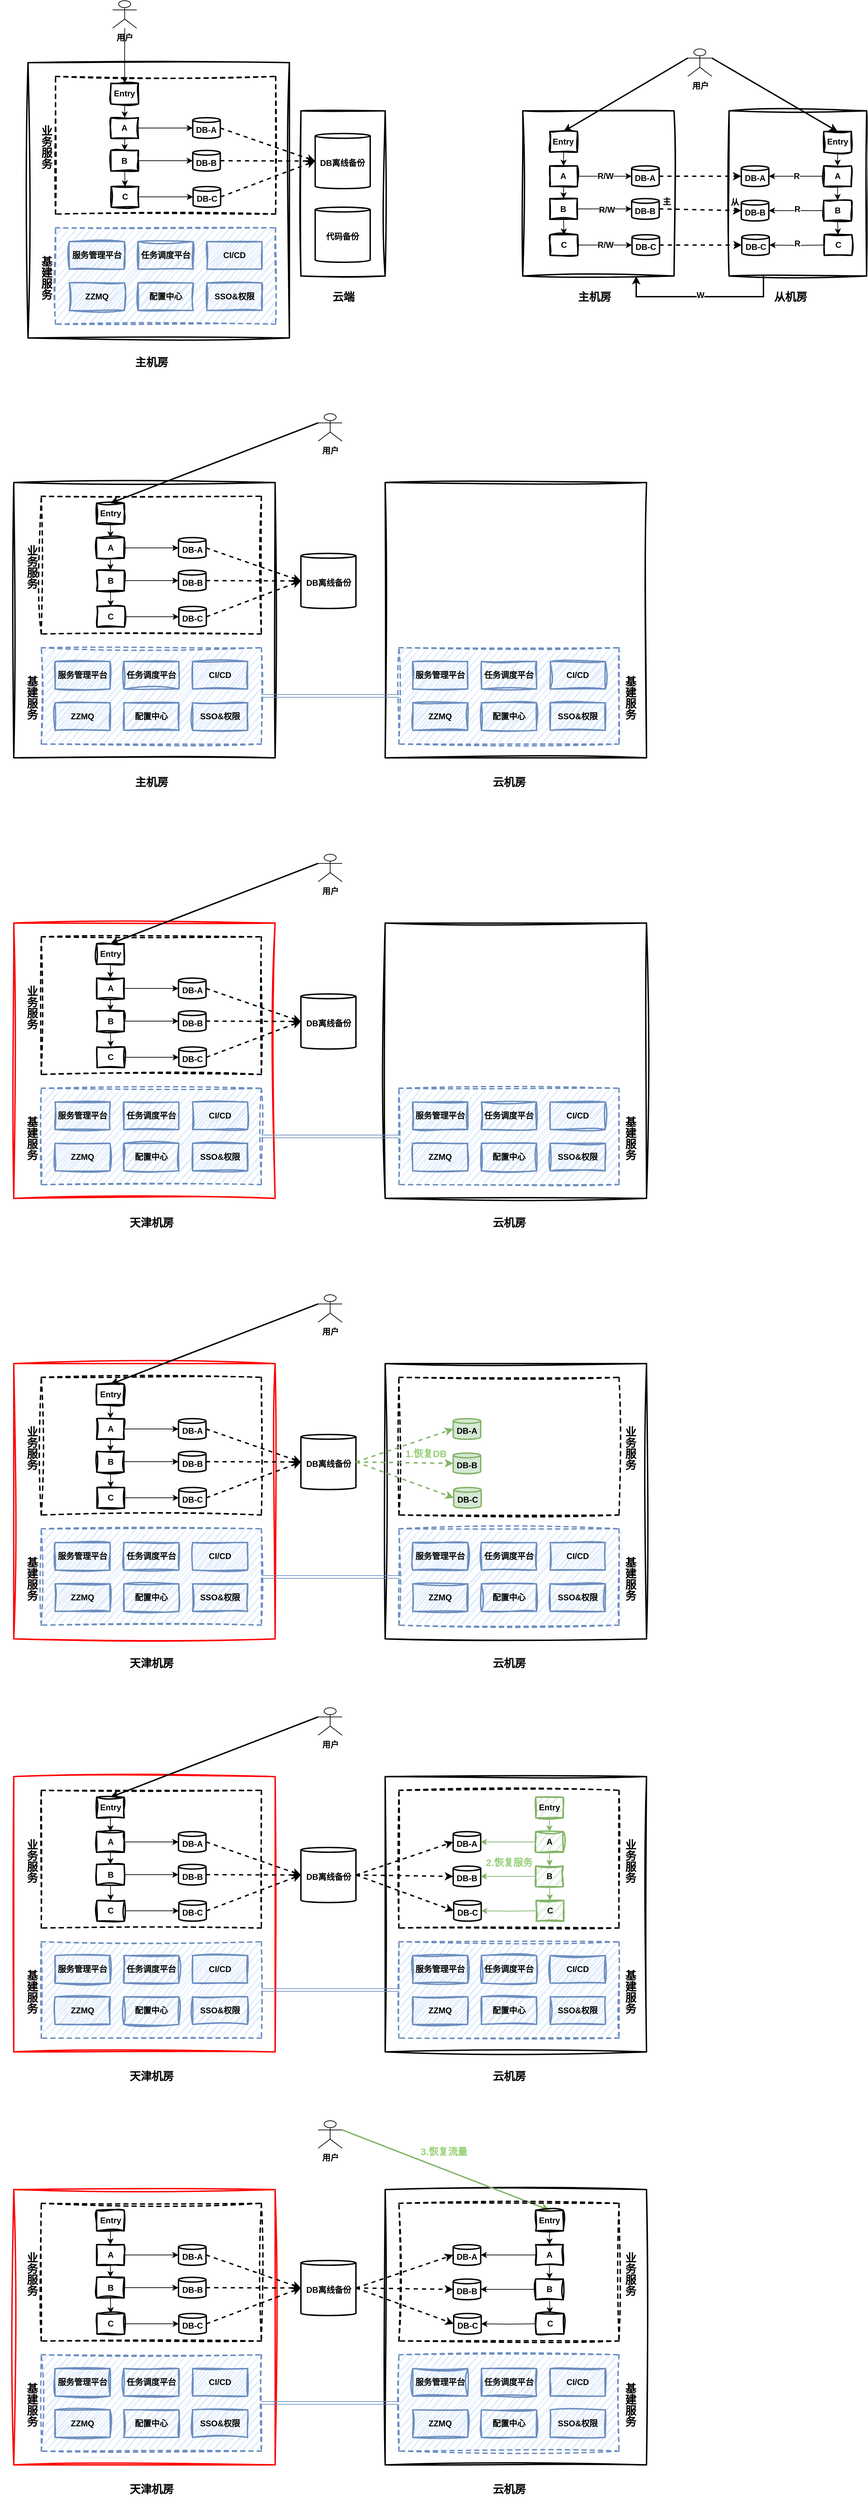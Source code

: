 <mxfile version="24.4.2" type="github">
  <diagram name="第 1 页" id="f3QoDb4bqtP1e_xNzKx2">
    <mxGraphModel dx="1072" dy="761" grid="1" gridSize="10" guides="1" tooltips="1" connect="1" arrows="1" fold="1" page="1" pageScale="1" pageWidth="827" pageHeight="1169" math="0" shadow="0">
      <root>
        <mxCell id="0" />
        <mxCell id="1" parent="0" />
        <mxCell id="NZmo3zAKYvGAH6qS3g2g-328" value="" style="rounded=0;whiteSpace=wrap;html=1;strokeWidth=2;sketch=1;curveFitting=1;jiggle=2;fillColor=none;" parent="1" vertex="1">
          <mxGeometry x="580" y="2760" width="380" height="400" as="geometry" />
        </mxCell>
        <mxCell id="NZmo3zAKYvGAH6qS3g2g-329" value="" style="rounded=0;whiteSpace=wrap;html=1;strokeWidth=2;sketch=1;curveFitting=1;jiggle=2;fillColor=none;strokeColor=#FF0000;" parent="1" vertex="1">
          <mxGeometry x="40" y="2760" width="380" height="400" as="geometry" />
        </mxCell>
        <mxCell id="NZmo3zAKYvGAH6qS3g2g-330" value="" style="rounded=0;whiteSpace=wrap;html=1;strokeWidth=2;sketch=1;curveFitting=1;jiggle=2;fillColor=none;dashed=1;" parent="1" vertex="1">
          <mxGeometry x="80" y="2780" width="320" height="200" as="geometry" />
        </mxCell>
        <mxCell id="NZmo3zAKYvGAH6qS3g2g-331" style="edgeStyle=orthogonalEdgeStyle;rounded=0;orthogonalLoop=1;jettySize=auto;html=1;exitX=1;exitY=0.5;exitDx=0;exitDy=0;shape=link;fillColor=#dae8fc;strokeColor=#6c8ebf;" parent="1" source="NZmo3zAKYvGAH6qS3g2g-332" target="NZmo3zAKYvGAH6qS3g2g-360" edge="1">
          <mxGeometry relative="1" as="geometry" />
        </mxCell>
        <mxCell id="NZmo3zAKYvGAH6qS3g2g-332" value="" style="rounded=0;whiteSpace=wrap;html=1;strokeWidth=2;sketch=1;curveFitting=1;jiggle=2;fillColor=#dae8fc;dashed=1;strokeColor=#6c8ebf;" parent="1" vertex="1">
          <mxGeometry x="80" y="3000" width="320" height="140" as="geometry" />
        </mxCell>
        <mxCell id="NZmo3zAKYvGAH6qS3g2g-333" value="&lt;font style=&quot;font-size: 16px;&quot;&gt;&lt;b&gt;基建服务&lt;/b&gt;&lt;/font&gt;" style="text;html=1;align=center;verticalAlign=middle;resizable=0;points=[];autosize=1;strokeColor=none;fillColor=none;sketch=1;curveFitting=1;jiggle=2;flipV=0;horizontal=1;textDirection=vertical-lr;" parent="1" vertex="1">
          <mxGeometry x="20" y="3070" width="90" height="30" as="geometry" />
        </mxCell>
        <mxCell id="NZmo3zAKYvGAH6qS3g2g-334" value="&lt;b&gt;服务管理平台&lt;/b&gt;" style="rounded=0;whiteSpace=wrap;html=1;strokeWidth=2;sketch=1;curveFitting=1;jiggle=2;fillColor=#dae8fc;strokeColor=#6c8ebf;" parent="1" vertex="1">
          <mxGeometry x="100" y="3020" width="80" height="40" as="geometry" />
        </mxCell>
        <mxCell id="NZmo3zAKYvGAH6qS3g2g-335" value="&lt;b&gt;ZZMQ&lt;/b&gt;" style="rounded=0;whiteSpace=wrap;html=1;strokeWidth=2;sketch=1;curveFitting=1;jiggle=2;fillColor=#dae8fc;strokeColor=#6c8ebf;" parent="1" vertex="1">
          <mxGeometry x="100" y="3080" width="80" height="40" as="geometry" />
        </mxCell>
        <mxCell id="NZmo3zAKYvGAH6qS3g2g-336" value="&lt;b&gt;任务调度平台&lt;/b&gt;" style="rounded=0;whiteSpace=wrap;html=1;strokeWidth=2;sketch=1;curveFitting=1;jiggle=2;fillColor=#dae8fc;strokeColor=#6c8ebf;" parent="1" vertex="1">
          <mxGeometry x="200" y="3020" width="80" height="40" as="geometry" />
        </mxCell>
        <mxCell id="NZmo3zAKYvGAH6qS3g2g-337" value="&lt;b&gt;配置中心&lt;/b&gt;" style="rounded=0;whiteSpace=wrap;html=1;strokeWidth=2;sketch=1;curveFitting=1;jiggle=2;fillColor=#dae8fc;strokeColor=#6c8ebf;" parent="1" vertex="1">
          <mxGeometry x="200" y="3080" width="80" height="40" as="geometry" />
        </mxCell>
        <mxCell id="NZmo3zAKYvGAH6qS3g2g-338" value="&lt;b&gt;CI/CD&lt;/b&gt;" style="rounded=0;whiteSpace=wrap;html=1;strokeWidth=2;sketch=1;curveFitting=1;jiggle=2;fillColor=#dae8fc;strokeColor=#6c8ebf;" parent="1" vertex="1">
          <mxGeometry x="300" y="3020" width="80" height="40" as="geometry" />
        </mxCell>
        <mxCell id="NZmo3zAKYvGAH6qS3g2g-339" value="&lt;b&gt;SSO&amp;amp;权限&lt;/b&gt;" style="rounded=0;whiteSpace=wrap;html=1;strokeWidth=2;sketch=1;curveFitting=1;jiggle=2;fillColor=#dae8fc;strokeColor=#6c8ebf;" parent="1" vertex="1">
          <mxGeometry x="300" y="3080" width="80" height="40" as="geometry" />
        </mxCell>
        <mxCell id="NZmo3zAKYvGAH6qS3g2g-340" style="edgeStyle=orthogonalEdgeStyle;rounded=0;orthogonalLoop=1;jettySize=auto;html=1;exitX=0.5;exitY=1;exitDx=0;exitDy=0;entryX=0.5;entryY=0;entryDx=0;entryDy=0;" parent="1" source="NZmo3zAKYvGAH6qS3g2g-342" target="NZmo3zAKYvGAH6qS3g2g-344" edge="1">
          <mxGeometry relative="1" as="geometry" />
        </mxCell>
        <mxCell id="NZmo3zAKYvGAH6qS3g2g-341" style="edgeStyle=orthogonalEdgeStyle;rounded=0;orthogonalLoop=1;jettySize=auto;html=1;exitX=1;exitY=0.5;exitDx=0;exitDy=0;entryX=0;entryY=0.5;entryDx=0;entryDy=0;" parent="1" source="NZmo3zAKYvGAH6qS3g2g-342" edge="1">
          <mxGeometry relative="1" as="geometry">
            <mxPoint x="279.5" y="2902.5" as="targetPoint" />
          </mxGeometry>
        </mxCell>
        <mxCell id="NZmo3zAKYvGAH6qS3g2g-342" value="&lt;b&gt;B&lt;/b&gt;" style="rounded=0;whiteSpace=wrap;html=1;strokeWidth=2;sketch=1;curveFitting=1;jiggle=2;fillColor=none;" parent="1" vertex="1">
          <mxGeometry x="160.5" y="2887.5" width="40" height="30" as="geometry" />
        </mxCell>
        <mxCell id="NZmo3zAKYvGAH6qS3g2g-343" style="edgeStyle=orthogonalEdgeStyle;rounded=0;orthogonalLoop=1;jettySize=auto;html=1;exitX=1;exitY=0.5;exitDx=0;exitDy=0;" parent="1" source="NZmo3zAKYvGAH6qS3g2g-344" edge="1">
          <mxGeometry relative="1" as="geometry">
            <mxPoint x="280" y="2955" as="targetPoint" />
          </mxGeometry>
        </mxCell>
        <mxCell id="NZmo3zAKYvGAH6qS3g2g-344" value="&lt;b&gt;C&lt;/b&gt;" style="rounded=0;whiteSpace=wrap;html=1;strokeWidth=2;sketch=1;curveFitting=1;jiggle=2;fillColor=none;" parent="1" vertex="1">
          <mxGeometry x="161" y="2940" width="40" height="30" as="geometry" />
        </mxCell>
        <mxCell id="NZmo3zAKYvGAH6qS3g2g-345" style="edgeStyle=orthogonalEdgeStyle;rounded=0;orthogonalLoop=1;jettySize=auto;html=1;exitX=0.5;exitY=1;exitDx=0;exitDy=0;entryX=0.5;entryY=0;entryDx=0;entryDy=0;" parent="1" source="NZmo3zAKYvGAH6qS3g2g-347" target="NZmo3zAKYvGAH6qS3g2g-342" edge="1">
          <mxGeometry relative="1" as="geometry" />
        </mxCell>
        <mxCell id="NZmo3zAKYvGAH6qS3g2g-346" style="edgeStyle=orthogonalEdgeStyle;rounded=0;orthogonalLoop=1;jettySize=auto;html=1;exitX=1;exitY=0.5;exitDx=0;exitDy=0;entryX=0;entryY=0.5;entryDx=0;entryDy=0;" parent="1" source="NZmo3zAKYvGAH6qS3g2g-347" edge="1">
          <mxGeometry relative="1" as="geometry">
            <mxPoint x="279.5" y="2855" as="targetPoint" />
          </mxGeometry>
        </mxCell>
        <mxCell id="NZmo3zAKYvGAH6qS3g2g-347" value="&lt;b&gt;A&lt;/b&gt;" style="rounded=0;whiteSpace=wrap;html=1;strokeWidth=2;sketch=1;curveFitting=1;jiggle=2;fillColor=none;" parent="1" vertex="1">
          <mxGeometry x="160.5" y="2840" width="40" height="30" as="geometry" />
        </mxCell>
        <mxCell id="NZmo3zAKYvGAH6qS3g2g-348" style="edgeStyle=orthogonalEdgeStyle;rounded=0;orthogonalLoop=1;jettySize=auto;html=1;exitX=0.5;exitY=1;exitDx=0;exitDy=0;entryX=0.5;entryY=0;entryDx=0;entryDy=0;" parent="1" source="NZmo3zAKYvGAH6qS3g2g-349" target="NZmo3zAKYvGAH6qS3g2g-347" edge="1">
          <mxGeometry relative="1" as="geometry" />
        </mxCell>
        <mxCell id="NZmo3zAKYvGAH6qS3g2g-349" value="&lt;b&gt;Entry&lt;/b&gt;" style="rounded=0;whiteSpace=wrap;html=1;strokeWidth=2;sketch=1;curveFitting=1;jiggle=2;fillColor=none;" parent="1" vertex="1">
          <mxGeometry x="160.5" y="2790" width="40" height="30" as="geometry" />
        </mxCell>
        <mxCell id="NZmo3zAKYvGAH6qS3g2g-350" value="&lt;b&gt;用户&lt;/b&gt;" style="shape=umlActor;verticalLabelPosition=bottom;verticalAlign=top;html=1;outlineConnect=0;" parent="1" vertex="1">
          <mxGeometry x="482.5" y="2660" width="35" height="40" as="geometry" />
        </mxCell>
        <mxCell id="NZmo3zAKYvGAH6qS3g2g-351" value="" style="endArrow=classic;html=1;rounded=0;entryX=0.5;entryY=0;entryDx=0;entryDy=0;fillColor=#d5e8d4;strokeColor=#000000;strokeWidth=2;exitX=0;exitY=0.333;exitDx=0;exitDy=0;exitPerimeter=0;" parent="1" source="NZmo3zAKYvGAH6qS3g2g-350" target="NZmo3zAKYvGAH6qS3g2g-349" edge="1">
          <mxGeometry width="50" height="50" relative="1" as="geometry">
            <mxPoint x="140" y="2710" as="sourcePoint" />
            <mxPoint x="120" y="2700" as="targetPoint" />
          </mxGeometry>
        </mxCell>
        <mxCell id="NZmo3zAKYvGAH6qS3g2g-352" value="&lt;b&gt;DB-A&lt;/b&gt;" style="shape=cylinder3;whiteSpace=wrap;html=1;boundedLbl=1;backgroundOutline=1;size=3.407;strokeWidth=2;" parent="1" vertex="1">
          <mxGeometry x="279.5" y="2840" width="40" height="30" as="geometry" />
        </mxCell>
        <mxCell id="NZmo3zAKYvGAH6qS3g2g-353" value="&lt;b&gt;DB-B&lt;/b&gt;" style="shape=cylinder3;whiteSpace=wrap;html=1;boundedLbl=1;backgroundOutline=1;size=3.407;strokeWidth=2;" parent="1" vertex="1">
          <mxGeometry x="279.5" y="2887.5" width="40" height="30" as="geometry" />
        </mxCell>
        <mxCell id="NZmo3zAKYvGAH6qS3g2g-354" value="&lt;b&gt;DB-C&lt;/b&gt;" style="shape=cylinder3;whiteSpace=wrap;html=1;boundedLbl=1;backgroundOutline=1;size=3.407;strokeWidth=2;" parent="1" vertex="1">
          <mxGeometry x="280" y="2940" width="40" height="30" as="geometry" />
        </mxCell>
        <mxCell id="NZmo3zAKYvGAH6qS3g2g-355" value="&lt;b&gt;DB离线备份&lt;/b&gt;" style="shape=cylinder3;whiteSpace=wrap;html=1;boundedLbl=1;backgroundOutline=1;size=3.407;strokeWidth=2;" parent="1" vertex="1">
          <mxGeometry x="457.5" y="2863" width="80" height="80" as="geometry" />
        </mxCell>
        <mxCell id="NZmo3zAKYvGAH6qS3g2g-356" value="" style="endArrow=classic;html=1;rounded=0;strokeWidth=2;exitX=1;exitY=0.5;exitDx=0;exitDy=0;exitPerimeter=0;entryX=0;entryY=0.5;entryDx=0;entryDy=0;entryPerimeter=0;dashed=1;" parent="1" source="NZmo3zAKYvGAH6qS3g2g-352" target="NZmo3zAKYvGAH6qS3g2g-355" edge="1">
          <mxGeometry width="50" height="50" relative="1" as="geometry">
            <mxPoint x="330" y="2990" as="sourcePoint" />
            <mxPoint x="380" y="2940" as="targetPoint" />
          </mxGeometry>
        </mxCell>
        <mxCell id="NZmo3zAKYvGAH6qS3g2g-357" value="" style="endArrow=classic;html=1;rounded=0;strokeWidth=2;exitX=1;exitY=0.5;exitDx=0;exitDy=0;exitPerimeter=0;entryX=0;entryY=0.5;entryDx=0;entryDy=0;entryPerimeter=0;dashed=1;" parent="1" source="NZmo3zAKYvGAH6qS3g2g-353" target="NZmo3zAKYvGAH6qS3g2g-355" edge="1">
          <mxGeometry width="50" height="50" relative="1" as="geometry">
            <mxPoint x="350" y="2845" as="sourcePoint" />
            <mxPoint x="470" y="2900" as="targetPoint" />
          </mxGeometry>
        </mxCell>
        <mxCell id="NZmo3zAKYvGAH6qS3g2g-358" value="" style="endArrow=classic;html=1;rounded=0;strokeWidth=2;exitX=1;exitY=0.5;exitDx=0;exitDy=0;exitPerimeter=0;entryX=0;entryY=0.5;entryDx=0;entryDy=0;entryPerimeter=0;dashed=1;" parent="1" source="NZmo3zAKYvGAH6qS3g2g-354" target="NZmo3zAKYvGAH6qS3g2g-355" edge="1">
          <mxGeometry width="50" height="50" relative="1" as="geometry">
            <mxPoint x="350" y="2905" as="sourcePoint" />
            <mxPoint x="470" y="2900" as="targetPoint" />
          </mxGeometry>
        </mxCell>
        <mxCell id="NZmo3zAKYvGAH6qS3g2g-359" value="" style="rounded=0;whiteSpace=wrap;html=1;strokeWidth=2;sketch=1;curveFitting=1;jiggle=2;fillColor=none;dashed=1;" parent="1" vertex="1">
          <mxGeometry x="600" y="2780" width="320" height="200" as="geometry" />
        </mxCell>
        <mxCell id="NZmo3zAKYvGAH6qS3g2g-360" value="" style="rounded=0;whiteSpace=wrap;html=1;strokeWidth=2;sketch=1;curveFitting=1;jiggle=2;fillColor=#dae8fc;dashed=1;strokeColor=#6c8ebf;" parent="1" vertex="1">
          <mxGeometry x="600" y="3000" width="320" height="140" as="geometry" />
        </mxCell>
        <mxCell id="NZmo3zAKYvGAH6qS3g2g-361" value="&lt;b&gt;服务管理平台&lt;/b&gt;" style="rounded=0;whiteSpace=wrap;html=1;strokeWidth=2;sketch=1;curveFitting=1;jiggle=2;fillColor=#dae8fc;strokeColor=#6c8ebf;" parent="1" vertex="1">
          <mxGeometry x="620" y="3020" width="80" height="40" as="geometry" />
        </mxCell>
        <mxCell id="NZmo3zAKYvGAH6qS3g2g-362" value="&lt;b&gt;ZZMQ&lt;/b&gt;" style="rounded=0;whiteSpace=wrap;html=1;strokeWidth=2;sketch=1;curveFitting=1;jiggle=2;fillColor=#dae8fc;strokeColor=#6c8ebf;" parent="1" vertex="1">
          <mxGeometry x="620" y="3080" width="80" height="40" as="geometry" />
        </mxCell>
        <mxCell id="NZmo3zAKYvGAH6qS3g2g-363" value="&lt;b&gt;任务调度平台&lt;/b&gt;" style="rounded=0;whiteSpace=wrap;html=1;strokeWidth=2;sketch=1;curveFitting=1;jiggle=2;fillColor=#dae8fc;strokeColor=#6c8ebf;" parent="1" vertex="1">
          <mxGeometry x="720" y="3020" width="80" height="40" as="geometry" />
        </mxCell>
        <mxCell id="NZmo3zAKYvGAH6qS3g2g-364" value="&lt;b&gt;配置中心&lt;/b&gt;" style="rounded=0;whiteSpace=wrap;html=1;strokeWidth=2;sketch=1;curveFitting=1;jiggle=2;fillColor=#dae8fc;strokeColor=#6c8ebf;" parent="1" vertex="1">
          <mxGeometry x="720" y="3080" width="80" height="40" as="geometry" />
        </mxCell>
        <mxCell id="NZmo3zAKYvGAH6qS3g2g-365" value="&lt;b&gt;CI/CD&lt;/b&gt;" style="rounded=0;whiteSpace=wrap;html=1;strokeWidth=2;sketch=1;curveFitting=1;jiggle=2;fillColor=#dae8fc;strokeColor=#6c8ebf;" parent="1" vertex="1">
          <mxGeometry x="820" y="3020" width="80" height="40" as="geometry" />
        </mxCell>
        <mxCell id="NZmo3zAKYvGAH6qS3g2g-366" value="&lt;b&gt;SSO&amp;amp;权限&lt;/b&gt;" style="rounded=0;whiteSpace=wrap;html=1;strokeWidth=2;sketch=1;curveFitting=1;jiggle=2;fillColor=#dae8fc;strokeColor=#6c8ebf;" parent="1" vertex="1">
          <mxGeometry x="820" y="3080" width="80" height="40" as="geometry" />
        </mxCell>
        <mxCell id="NZmo3zAKYvGAH6qS3g2g-367" style="edgeStyle=orthogonalEdgeStyle;rounded=0;orthogonalLoop=1;jettySize=auto;html=1;exitX=0.5;exitY=1;exitDx=0;exitDy=0;entryX=0.5;entryY=0;entryDx=0;entryDy=0;fillColor=#d5e8d4;strokeColor=#82b366;" parent="1" source="NZmo3zAKYvGAH6qS3g2g-369" edge="1">
          <mxGeometry relative="1" as="geometry">
            <mxPoint x="819.63" y="2940" as="targetPoint" />
          </mxGeometry>
        </mxCell>
        <mxCell id="NZmo3zAKYvGAH6qS3g2g-368" style="edgeStyle=orthogonalEdgeStyle;rounded=0;orthogonalLoop=1;jettySize=auto;html=1;exitX=1;exitY=0.5;exitDx=0;exitDy=0;entryX=0;entryY=0.5;entryDx=0;entryDy=0;fillColor=#d5e8d4;strokeColor=#82b366;" parent="1" source="NZmo3zAKYvGAH6qS3g2g-369" edge="1">
          <mxGeometry relative="1" as="geometry">
            <mxPoint x="838.89" y="2905" as="targetPoint" />
          </mxGeometry>
        </mxCell>
        <mxCell id="NZmo3zAKYvGAH6qS3g2g-369" value="&lt;b&gt;B&lt;/b&gt;" style="rounded=0;whiteSpace=wrap;html=1;strokeWidth=2;sketch=1;curveFitting=1;jiggle=2;fillColor=#d5e8d4;strokeColor=#82b366;" parent="1" vertex="1">
          <mxGeometry x="798.89" y="2890" width="40" height="30" as="geometry" />
        </mxCell>
        <mxCell id="NZmo3zAKYvGAH6qS3g2g-370" style="edgeStyle=orthogonalEdgeStyle;rounded=0;orthogonalLoop=1;jettySize=auto;html=1;exitX=0.5;exitY=1;exitDx=0;exitDy=0;entryX=0.5;entryY=0;entryDx=0;entryDy=0;fillColor=#d5e8d4;strokeColor=#82b366;" parent="1" source="NZmo3zAKYvGAH6qS3g2g-371" target="NZmo3zAKYvGAH6qS3g2g-369" edge="1">
          <mxGeometry relative="1" as="geometry" />
        </mxCell>
        <mxCell id="NZmo3zAKYvGAH6qS3g2g-371" value="&lt;b&gt;A&lt;/b&gt;" style="rounded=0;whiteSpace=wrap;html=1;strokeWidth=2;sketch=1;curveFitting=1;jiggle=2;fillColor=#d5e8d4;strokeColor=#82b366;" parent="1" vertex="1">
          <mxGeometry x="798.89" y="2840" width="40" height="30" as="geometry" />
        </mxCell>
        <mxCell id="NZmo3zAKYvGAH6qS3g2g-372" style="edgeStyle=orthogonalEdgeStyle;rounded=0;orthogonalLoop=1;jettySize=auto;html=1;exitX=0.5;exitY=1;exitDx=0;exitDy=0;entryX=0.5;entryY=0;entryDx=0;entryDy=0;fillColor=#d5e8d4;strokeColor=#82b366;" parent="1" source="NZmo3zAKYvGAH6qS3g2g-373" target="NZmo3zAKYvGAH6qS3g2g-371" edge="1">
          <mxGeometry relative="1" as="geometry" />
        </mxCell>
        <mxCell id="NZmo3zAKYvGAH6qS3g2g-373" value="&lt;b&gt;Entry&lt;/b&gt;" style="rounded=0;whiteSpace=wrap;html=1;strokeWidth=2;sketch=1;curveFitting=1;jiggle=2;fillColor=#d5e8d4;strokeColor=#82b366;" parent="1" vertex="1">
          <mxGeometry x="798.89" y="2790" width="40" height="30" as="geometry" />
        </mxCell>
        <mxCell id="NZmo3zAKYvGAH6qS3g2g-374" value="&lt;b&gt;DB-A&lt;/b&gt;" style="shape=cylinder3;whiteSpace=wrap;html=1;boundedLbl=1;backgroundOutline=1;size=3.407;strokeWidth=2;" parent="1" vertex="1">
          <mxGeometry x="678.89" y="2840" width="40" height="30" as="geometry" />
        </mxCell>
        <mxCell id="NZmo3zAKYvGAH6qS3g2g-375" value="&lt;b&gt;DB-B&lt;/b&gt;" style="shape=cylinder3;whiteSpace=wrap;html=1;boundedLbl=1;backgroundOutline=1;size=3.407;strokeWidth=2;" parent="1" vertex="1">
          <mxGeometry x="678.89" y="2890" width="40" height="30" as="geometry" />
        </mxCell>
        <mxCell id="NZmo3zAKYvGAH6qS3g2g-376" value="&lt;b&gt;DB-C&lt;/b&gt;" style="shape=cylinder3;whiteSpace=wrap;html=1;boundedLbl=1;backgroundOutline=1;size=3.407;strokeWidth=2;" parent="1" vertex="1">
          <mxGeometry x="679.63" y="2940" width="40" height="30" as="geometry" />
        </mxCell>
        <mxCell id="NZmo3zAKYvGAH6qS3g2g-377" style="edgeStyle=orthogonalEdgeStyle;rounded=0;orthogonalLoop=1;jettySize=auto;html=1;exitX=0;exitY=0.5;exitDx=0;exitDy=0;entryX=1;entryY=0.5;entryDx=0;entryDy=0;entryPerimeter=0;fillColor=#d5e8d4;strokeColor=#82b366;" parent="1" source="NZmo3zAKYvGAH6qS3g2g-371" target="NZmo3zAKYvGAH6qS3g2g-374" edge="1">
          <mxGeometry relative="1" as="geometry" />
        </mxCell>
        <mxCell id="NZmo3zAKYvGAH6qS3g2g-378" style="edgeStyle=orthogonalEdgeStyle;rounded=0;orthogonalLoop=1;jettySize=auto;html=1;exitX=0;exitY=0.5;exitDx=0;exitDy=0;entryX=1;entryY=0.5;entryDx=0;entryDy=0;entryPerimeter=0;fillColor=#d5e8d4;strokeColor=#82b366;" parent="1" source="NZmo3zAKYvGAH6qS3g2g-369" target="NZmo3zAKYvGAH6qS3g2g-375" edge="1">
          <mxGeometry relative="1" as="geometry" />
        </mxCell>
        <mxCell id="NZmo3zAKYvGAH6qS3g2g-379" style="edgeStyle=orthogonalEdgeStyle;rounded=0;orthogonalLoop=1;jettySize=auto;html=1;exitX=0;exitY=0.5;exitDx=0;exitDy=0;entryX=1;entryY=0.5;entryDx=0;entryDy=0;entryPerimeter=0;fillColor=#d5e8d4;strokeColor=#82b366;" parent="1" target="NZmo3zAKYvGAH6qS3g2g-376" edge="1">
          <mxGeometry relative="1" as="geometry">
            <mxPoint x="799.63" y="2955" as="sourcePoint" />
          </mxGeometry>
        </mxCell>
        <mxCell id="NZmo3zAKYvGAH6qS3g2g-380" value="" style="endArrow=classic;html=1;rounded=0;strokeWidth=2;exitX=1;exitY=0.5;exitDx=0;exitDy=0;exitPerimeter=0;entryX=0;entryY=0.5;entryDx=0;entryDy=0;entryPerimeter=0;dashed=1;" parent="1" source="NZmo3zAKYvGAH6qS3g2g-355" target="NZmo3zAKYvGAH6qS3g2g-374" edge="1">
          <mxGeometry width="50" height="50" relative="1" as="geometry">
            <mxPoint x="350" y="2845" as="sourcePoint" />
            <mxPoint x="470" y="2900" as="targetPoint" />
          </mxGeometry>
        </mxCell>
        <mxCell id="NZmo3zAKYvGAH6qS3g2g-381" value="" style="endArrow=classic;html=1;rounded=0;strokeWidth=2;exitX=1;exitY=0.5;exitDx=0;exitDy=0;exitPerimeter=0;entryX=0;entryY=0.5;entryDx=0;entryDy=0;entryPerimeter=0;dashed=1;" parent="1" source="NZmo3zAKYvGAH6qS3g2g-355" target="NZmo3zAKYvGAH6qS3g2g-375" edge="1">
          <mxGeometry width="50" height="50" relative="1" as="geometry">
            <mxPoint x="550" y="2900" as="sourcePoint" />
            <mxPoint x="670" y="2845" as="targetPoint" />
          </mxGeometry>
        </mxCell>
        <mxCell id="NZmo3zAKYvGAH6qS3g2g-382" value="" style="endArrow=classic;html=1;rounded=0;strokeWidth=2;exitX=1;exitY=0.5;exitDx=0;exitDy=0;exitPerimeter=0;entryX=0;entryY=0.5;entryDx=0;entryDy=0;entryPerimeter=0;dashed=1;" parent="1" source="NZmo3zAKYvGAH6qS3g2g-355" target="NZmo3zAKYvGAH6qS3g2g-376" edge="1">
          <mxGeometry width="50" height="50" relative="1" as="geometry">
            <mxPoint x="550" y="2900" as="sourcePoint" />
            <mxPoint x="670" y="2905" as="targetPoint" />
          </mxGeometry>
        </mxCell>
        <mxCell id="NZmo3zAKYvGAH6qS3g2g-383" value="&lt;font style=&quot;font-size: 16px;&quot;&gt;&lt;b&gt;天津机房&lt;/b&gt;&lt;/font&gt;" style="text;html=1;align=center;verticalAlign=middle;resizable=0;points=[];autosize=1;strokeColor=none;fillColor=none;sketch=1;curveFitting=1;jiggle=2;" parent="1" vertex="1">
          <mxGeometry x="195" y="3180" width="90" height="30" as="geometry" />
        </mxCell>
        <mxCell id="NZmo3zAKYvGAH6qS3g2g-384" value="&lt;font style=&quot;font-size: 16px;&quot;&gt;&lt;b&gt;云机房&lt;/b&gt;&lt;/font&gt;" style="text;html=1;align=center;verticalAlign=middle;resizable=0;points=[];autosize=1;strokeColor=none;fillColor=none;sketch=1;curveFitting=1;jiggle=2;" parent="1" vertex="1">
          <mxGeometry x="725" y="3180" width="70" height="30" as="geometry" />
        </mxCell>
        <mxCell id="NZmo3zAKYvGAH6qS3g2g-385" value="&lt;font style=&quot;font-size: 16px;&quot;&gt;&lt;b&gt;业务服务&lt;/b&gt;&lt;/font&gt;" style="text;html=1;align=center;verticalAlign=middle;resizable=0;points=[];autosize=1;strokeColor=none;fillColor=none;sketch=1;curveFitting=1;jiggle=2;flipV=0;horizontal=1;textDirection=vertical-lr;" parent="1" vertex="1">
          <mxGeometry x="20" y="2880" width="90" height="30" as="geometry" />
        </mxCell>
        <mxCell id="NZmo3zAKYvGAH6qS3g2g-386" value="&lt;b&gt;C&lt;/b&gt;" style="rounded=0;whiteSpace=wrap;html=1;strokeWidth=2;sketch=1;curveFitting=1;jiggle=2;fillColor=#d5e8d4;strokeColor=#82b366;" parent="1" vertex="1">
          <mxGeometry x="799.63" y="2940" width="40" height="30" as="geometry" />
        </mxCell>
        <mxCell id="NZmo3zAKYvGAH6qS3g2g-387" value="&lt;font style=&quot;font-size: 16px;&quot;&gt;&lt;b&gt;基建服务&lt;/b&gt;&lt;/font&gt;" style="text;html=1;align=center;verticalAlign=middle;resizable=0;points=[];autosize=1;strokeColor=none;fillColor=none;sketch=1;curveFitting=1;jiggle=2;flipV=0;horizontal=1;textDirection=vertical-lr;" parent="1" vertex="1">
          <mxGeometry x="890" y="3070" width="90" height="30" as="geometry" />
        </mxCell>
        <mxCell id="NZmo3zAKYvGAH6qS3g2g-388" value="&lt;font style=&quot;font-size: 16px;&quot;&gt;&lt;b&gt;业务服务&lt;/b&gt;&lt;/font&gt;" style="text;html=1;align=center;verticalAlign=middle;resizable=0;points=[];autosize=1;strokeColor=none;fillColor=none;sketch=1;curveFitting=1;jiggle=2;flipV=0;horizontal=1;textDirection=vertical-lr;" parent="1" vertex="1">
          <mxGeometry x="890" y="2880" width="90" height="30" as="geometry" />
        </mxCell>
        <mxCell id="NZmo3zAKYvGAH6qS3g2g-389" value="" style="rounded=0;whiteSpace=wrap;html=1;strokeWidth=2;sketch=1;curveFitting=1;jiggle=2;fillColor=none;" parent="1" vertex="1">
          <mxGeometry x="580" y="2160" width="380" height="400" as="geometry" />
        </mxCell>
        <mxCell id="NZmo3zAKYvGAH6qS3g2g-390" value="" style="rounded=0;whiteSpace=wrap;html=1;strokeWidth=2;sketch=1;curveFitting=1;jiggle=2;fillColor=none;strokeColor=#FF0000;" parent="1" vertex="1">
          <mxGeometry x="40" y="2160" width="380" height="400" as="geometry" />
        </mxCell>
        <mxCell id="NZmo3zAKYvGAH6qS3g2g-391" value="" style="rounded=0;whiteSpace=wrap;html=1;strokeWidth=2;sketch=1;curveFitting=1;jiggle=2;fillColor=none;dashed=1;" parent="1" vertex="1">
          <mxGeometry x="80" y="2180" width="320" height="200" as="geometry" />
        </mxCell>
        <mxCell id="NZmo3zAKYvGAH6qS3g2g-392" style="edgeStyle=orthogonalEdgeStyle;rounded=0;orthogonalLoop=1;jettySize=auto;html=1;exitX=1;exitY=0.5;exitDx=0;exitDy=0;shape=link;fillColor=#dae8fc;strokeColor=#6c8ebf;" parent="1" source="NZmo3zAKYvGAH6qS3g2g-393" target="NZmo3zAKYvGAH6qS3g2g-421" edge="1">
          <mxGeometry relative="1" as="geometry" />
        </mxCell>
        <mxCell id="NZmo3zAKYvGAH6qS3g2g-393" value="" style="rounded=0;whiteSpace=wrap;html=1;strokeWidth=2;sketch=1;curveFitting=1;jiggle=2;fillColor=#dae8fc;dashed=1;strokeColor=#6c8ebf;" parent="1" vertex="1">
          <mxGeometry x="80" y="2400" width="320" height="140" as="geometry" />
        </mxCell>
        <mxCell id="NZmo3zAKYvGAH6qS3g2g-394" value="&lt;font style=&quot;font-size: 16px;&quot;&gt;&lt;b&gt;基建服务&lt;/b&gt;&lt;/font&gt;" style="text;html=1;align=center;verticalAlign=middle;resizable=0;points=[];autosize=1;strokeColor=none;fillColor=none;sketch=1;curveFitting=1;jiggle=2;flipV=0;horizontal=1;textDirection=vertical-lr;" parent="1" vertex="1">
          <mxGeometry x="20" y="2470" width="90" height="30" as="geometry" />
        </mxCell>
        <mxCell id="NZmo3zAKYvGAH6qS3g2g-395" value="&lt;b&gt;服务管理平台&lt;/b&gt;" style="rounded=0;whiteSpace=wrap;html=1;strokeWidth=2;sketch=1;curveFitting=1;jiggle=2;fillColor=#dae8fc;strokeColor=#6c8ebf;" parent="1" vertex="1">
          <mxGeometry x="100" y="2420" width="80" height="40" as="geometry" />
        </mxCell>
        <mxCell id="NZmo3zAKYvGAH6qS3g2g-396" value="&lt;b&gt;ZZMQ&lt;/b&gt;" style="rounded=0;whiteSpace=wrap;html=1;strokeWidth=2;sketch=1;curveFitting=1;jiggle=2;fillColor=#dae8fc;strokeColor=#6c8ebf;" parent="1" vertex="1">
          <mxGeometry x="100" y="2480" width="80" height="40" as="geometry" />
        </mxCell>
        <mxCell id="NZmo3zAKYvGAH6qS3g2g-397" value="&lt;b&gt;任务调度平台&lt;/b&gt;" style="rounded=0;whiteSpace=wrap;html=1;strokeWidth=2;sketch=1;curveFitting=1;jiggle=2;fillColor=#dae8fc;strokeColor=#6c8ebf;" parent="1" vertex="1">
          <mxGeometry x="200" y="2420" width="80" height="40" as="geometry" />
        </mxCell>
        <mxCell id="NZmo3zAKYvGAH6qS3g2g-398" value="&lt;b&gt;配置中心&lt;/b&gt;" style="rounded=0;whiteSpace=wrap;html=1;strokeWidth=2;sketch=1;curveFitting=1;jiggle=2;fillColor=#dae8fc;strokeColor=#6c8ebf;" parent="1" vertex="1">
          <mxGeometry x="200" y="2480" width="80" height="40" as="geometry" />
        </mxCell>
        <mxCell id="NZmo3zAKYvGAH6qS3g2g-399" value="&lt;b&gt;CI/CD&lt;/b&gt;" style="rounded=0;whiteSpace=wrap;html=1;strokeWidth=2;sketch=1;curveFitting=1;jiggle=2;fillColor=#dae8fc;strokeColor=#6c8ebf;" parent="1" vertex="1">
          <mxGeometry x="300" y="2420" width="80" height="40" as="geometry" />
        </mxCell>
        <mxCell id="NZmo3zAKYvGAH6qS3g2g-400" value="&lt;b&gt;SSO&amp;amp;权限&lt;/b&gt;" style="rounded=0;whiteSpace=wrap;html=1;strokeWidth=2;sketch=1;curveFitting=1;jiggle=2;fillColor=#dae8fc;strokeColor=#6c8ebf;" parent="1" vertex="1">
          <mxGeometry x="300" y="2480" width="80" height="40" as="geometry" />
        </mxCell>
        <mxCell id="NZmo3zAKYvGAH6qS3g2g-401" style="edgeStyle=orthogonalEdgeStyle;rounded=0;orthogonalLoop=1;jettySize=auto;html=1;exitX=0.5;exitY=1;exitDx=0;exitDy=0;entryX=0.5;entryY=0;entryDx=0;entryDy=0;" parent="1" source="NZmo3zAKYvGAH6qS3g2g-403" target="NZmo3zAKYvGAH6qS3g2g-405" edge="1">
          <mxGeometry relative="1" as="geometry" />
        </mxCell>
        <mxCell id="NZmo3zAKYvGAH6qS3g2g-402" style="edgeStyle=orthogonalEdgeStyle;rounded=0;orthogonalLoop=1;jettySize=auto;html=1;exitX=1;exitY=0.5;exitDx=0;exitDy=0;entryX=0;entryY=0.5;entryDx=0;entryDy=0;" parent="1" source="NZmo3zAKYvGAH6qS3g2g-403" edge="1">
          <mxGeometry relative="1" as="geometry">
            <mxPoint x="279.5" y="2302.5" as="targetPoint" />
          </mxGeometry>
        </mxCell>
        <mxCell id="NZmo3zAKYvGAH6qS3g2g-403" value="&lt;b&gt;B&lt;/b&gt;" style="rounded=0;whiteSpace=wrap;html=1;strokeWidth=2;sketch=1;curveFitting=1;jiggle=2;fillColor=none;" parent="1" vertex="1">
          <mxGeometry x="160.5" y="2287.5" width="40" height="30" as="geometry" />
        </mxCell>
        <mxCell id="NZmo3zAKYvGAH6qS3g2g-404" style="edgeStyle=orthogonalEdgeStyle;rounded=0;orthogonalLoop=1;jettySize=auto;html=1;exitX=1;exitY=0.5;exitDx=0;exitDy=0;" parent="1" source="NZmo3zAKYvGAH6qS3g2g-405" edge="1">
          <mxGeometry relative="1" as="geometry">
            <mxPoint x="280" y="2355" as="targetPoint" />
          </mxGeometry>
        </mxCell>
        <mxCell id="NZmo3zAKYvGAH6qS3g2g-405" value="&lt;b&gt;C&lt;/b&gt;" style="rounded=0;whiteSpace=wrap;html=1;strokeWidth=2;sketch=1;curveFitting=1;jiggle=2;fillColor=none;" parent="1" vertex="1">
          <mxGeometry x="161" y="2340" width="40" height="30" as="geometry" />
        </mxCell>
        <mxCell id="NZmo3zAKYvGAH6qS3g2g-406" style="edgeStyle=orthogonalEdgeStyle;rounded=0;orthogonalLoop=1;jettySize=auto;html=1;exitX=0.5;exitY=1;exitDx=0;exitDy=0;entryX=0.5;entryY=0;entryDx=0;entryDy=0;" parent="1" source="NZmo3zAKYvGAH6qS3g2g-408" target="NZmo3zAKYvGAH6qS3g2g-403" edge="1">
          <mxGeometry relative="1" as="geometry" />
        </mxCell>
        <mxCell id="NZmo3zAKYvGAH6qS3g2g-407" style="edgeStyle=orthogonalEdgeStyle;rounded=0;orthogonalLoop=1;jettySize=auto;html=1;exitX=1;exitY=0.5;exitDx=0;exitDy=0;entryX=0;entryY=0.5;entryDx=0;entryDy=0;" parent="1" source="NZmo3zAKYvGAH6qS3g2g-408" edge="1">
          <mxGeometry relative="1" as="geometry">
            <mxPoint x="279.5" y="2255" as="targetPoint" />
          </mxGeometry>
        </mxCell>
        <mxCell id="NZmo3zAKYvGAH6qS3g2g-408" value="&lt;b&gt;A&lt;/b&gt;" style="rounded=0;whiteSpace=wrap;html=1;strokeWidth=2;sketch=1;curveFitting=1;jiggle=2;fillColor=none;" parent="1" vertex="1">
          <mxGeometry x="160.5" y="2240" width="40" height="30" as="geometry" />
        </mxCell>
        <mxCell id="NZmo3zAKYvGAH6qS3g2g-409" style="edgeStyle=orthogonalEdgeStyle;rounded=0;orthogonalLoop=1;jettySize=auto;html=1;exitX=0.5;exitY=1;exitDx=0;exitDy=0;entryX=0.5;entryY=0;entryDx=0;entryDy=0;" parent="1" source="NZmo3zAKYvGAH6qS3g2g-410" target="NZmo3zAKYvGAH6qS3g2g-408" edge="1">
          <mxGeometry relative="1" as="geometry" />
        </mxCell>
        <mxCell id="NZmo3zAKYvGAH6qS3g2g-410" value="&lt;b&gt;Entry&lt;/b&gt;" style="rounded=0;whiteSpace=wrap;html=1;strokeWidth=2;sketch=1;curveFitting=1;jiggle=2;fillColor=none;" parent="1" vertex="1">
          <mxGeometry x="160.5" y="2190" width="40" height="30" as="geometry" />
        </mxCell>
        <mxCell id="NZmo3zAKYvGAH6qS3g2g-411" value="&lt;b&gt;用户&lt;/b&gt;" style="shape=umlActor;verticalLabelPosition=bottom;verticalAlign=top;html=1;outlineConnect=0;" parent="1" vertex="1">
          <mxGeometry x="482.5" y="2060" width="35" height="40" as="geometry" />
        </mxCell>
        <mxCell id="NZmo3zAKYvGAH6qS3g2g-412" value="" style="endArrow=classic;html=1;rounded=0;entryX=0.5;entryY=0;entryDx=0;entryDy=0;exitX=0;exitY=0.333;exitDx=0;exitDy=0;exitPerimeter=0;fillColor=#d5e8d4;strokeColor=#000000;strokeWidth=2;" parent="1" source="NZmo3zAKYvGAH6qS3g2g-411" target="NZmo3zAKYvGAH6qS3g2g-410" edge="1">
          <mxGeometry width="50" height="50" relative="1" as="geometry">
            <mxPoint x="140" y="2110" as="sourcePoint" />
            <mxPoint x="120" y="2100" as="targetPoint" />
          </mxGeometry>
        </mxCell>
        <mxCell id="NZmo3zAKYvGAH6qS3g2g-413" value="&lt;b&gt;DB-A&lt;/b&gt;" style="shape=cylinder3;whiteSpace=wrap;html=1;boundedLbl=1;backgroundOutline=1;size=3.407;strokeWidth=2;" parent="1" vertex="1">
          <mxGeometry x="279.5" y="2240" width="40" height="30" as="geometry" />
        </mxCell>
        <mxCell id="NZmo3zAKYvGAH6qS3g2g-414" value="&lt;b&gt;DB-B&lt;/b&gt;" style="shape=cylinder3;whiteSpace=wrap;html=1;boundedLbl=1;backgroundOutline=1;size=3.407;strokeWidth=2;" parent="1" vertex="1">
          <mxGeometry x="279.5" y="2287.5" width="40" height="30" as="geometry" />
        </mxCell>
        <mxCell id="NZmo3zAKYvGAH6qS3g2g-415" value="&lt;b&gt;DB-C&lt;/b&gt;" style="shape=cylinder3;whiteSpace=wrap;html=1;boundedLbl=1;backgroundOutline=1;size=3.407;strokeWidth=2;" parent="1" vertex="1">
          <mxGeometry x="280" y="2340" width="40" height="30" as="geometry" />
        </mxCell>
        <mxCell id="NZmo3zAKYvGAH6qS3g2g-416" value="&lt;b&gt;DB离线备份&lt;/b&gt;" style="shape=cylinder3;whiteSpace=wrap;html=1;boundedLbl=1;backgroundOutline=1;size=3.407;strokeWidth=2;" parent="1" vertex="1">
          <mxGeometry x="457.5" y="2263" width="80" height="80" as="geometry" />
        </mxCell>
        <mxCell id="NZmo3zAKYvGAH6qS3g2g-417" value="" style="endArrow=classic;html=1;rounded=0;strokeWidth=2;exitX=1;exitY=0.5;exitDx=0;exitDy=0;exitPerimeter=0;entryX=0;entryY=0.5;entryDx=0;entryDy=0;entryPerimeter=0;dashed=1;" parent="1" source="NZmo3zAKYvGAH6qS3g2g-413" target="NZmo3zAKYvGAH6qS3g2g-416" edge="1">
          <mxGeometry width="50" height="50" relative="1" as="geometry">
            <mxPoint x="330" y="2390" as="sourcePoint" />
            <mxPoint x="380" y="2340" as="targetPoint" />
          </mxGeometry>
        </mxCell>
        <mxCell id="NZmo3zAKYvGAH6qS3g2g-418" value="" style="endArrow=classic;html=1;rounded=0;strokeWidth=2;exitX=1;exitY=0.5;exitDx=0;exitDy=0;exitPerimeter=0;entryX=0;entryY=0.5;entryDx=0;entryDy=0;entryPerimeter=0;dashed=1;" parent="1" source="NZmo3zAKYvGAH6qS3g2g-414" target="NZmo3zAKYvGAH6qS3g2g-416" edge="1">
          <mxGeometry width="50" height="50" relative="1" as="geometry">
            <mxPoint x="350" y="2245" as="sourcePoint" />
            <mxPoint x="470" y="2300" as="targetPoint" />
          </mxGeometry>
        </mxCell>
        <mxCell id="NZmo3zAKYvGAH6qS3g2g-419" value="" style="endArrow=classic;html=1;rounded=0;strokeWidth=2;exitX=1;exitY=0.5;exitDx=0;exitDy=0;exitPerimeter=0;entryX=0;entryY=0.5;entryDx=0;entryDy=0;entryPerimeter=0;dashed=1;" parent="1" source="NZmo3zAKYvGAH6qS3g2g-415" target="NZmo3zAKYvGAH6qS3g2g-416" edge="1">
          <mxGeometry width="50" height="50" relative="1" as="geometry">
            <mxPoint x="350" y="2305" as="sourcePoint" />
            <mxPoint x="470" y="2300" as="targetPoint" />
          </mxGeometry>
        </mxCell>
        <mxCell id="NZmo3zAKYvGAH6qS3g2g-420" value="" style="rounded=0;whiteSpace=wrap;html=1;strokeWidth=2;sketch=1;curveFitting=1;jiggle=2;fillColor=none;dashed=1;" parent="1" vertex="1">
          <mxGeometry x="600" y="2180" width="320" height="200" as="geometry" />
        </mxCell>
        <mxCell id="NZmo3zAKYvGAH6qS3g2g-421" value="" style="rounded=0;whiteSpace=wrap;html=1;strokeWidth=2;sketch=1;curveFitting=1;jiggle=2;fillColor=#dae8fc;dashed=1;strokeColor=#6c8ebf;" parent="1" vertex="1">
          <mxGeometry x="600" y="2400" width="320" height="140" as="geometry" />
        </mxCell>
        <mxCell id="NZmo3zAKYvGAH6qS3g2g-422" value="&lt;b&gt;服务管理平台&lt;/b&gt;" style="rounded=0;whiteSpace=wrap;html=1;strokeWidth=2;sketch=1;curveFitting=1;jiggle=2;fillColor=#dae8fc;strokeColor=#6c8ebf;" parent="1" vertex="1">
          <mxGeometry x="620" y="2420" width="80" height="40" as="geometry" />
        </mxCell>
        <mxCell id="NZmo3zAKYvGAH6qS3g2g-423" value="&lt;b&gt;ZZMQ&lt;/b&gt;" style="rounded=0;whiteSpace=wrap;html=1;strokeWidth=2;sketch=1;curveFitting=1;jiggle=2;fillColor=#dae8fc;strokeColor=#6c8ebf;" parent="1" vertex="1">
          <mxGeometry x="620" y="2480" width="80" height="40" as="geometry" />
        </mxCell>
        <mxCell id="NZmo3zAKYvGAH6qS3g2g-424" value="&lt;b&gt;任务调度平台&lt;/b&gt;" style="rounded=0;whiteSpace=wrap;html=1;strokeWidth=2;sketch=1;curveFitting=1;jiggle=2;fillColor=#dae8fc;strokeColor=#6c8ebf;" parent="1" vertex="1">
          <mxGeometry x="720" y="2420" width="80" height="40" as="geometry" />
        </mxCell>
        <mxCell id="NZmo3zAKYvGAH6qS3g2g-425" value="&lt;b&gt;配置中心&lt;/b&gt;" style="rounded=0;whiteSpace=wrap;html=1;strokeWidth=2;sketch=1;curveFitting=1;jiggle=2;fillColor=#dae8fc;strokeColor=#6c8ebf;" parent="1" vertex="1">
          <mxGeometry x="720" y="2480" width="80" height="40" as="geometry" />
        </mxCell>
        <mxCell id="NZmo3zAKYvGAH6qS3g2g-426" value="&lt;b&gt;CI/CD&lt;/b&gt;" style="rounded=0;whiteSpace=wrap;html=1;strokeWidth=2;sketch=1;curveFitting=1;jiggle=2;fillColor=#dae8fc;strokeColor=#6c8ebf;" parent="1" vertex="1">
          <mxGeometry x="820" y="2420" width="80" height="40" as="geometry" />
        </mxCell>
        <mxCell id="NZmo3zAKYvGAH6qS3g2g-427" value="&lt;b&gt;SSO&amp;amp;权限&lt;/b&gt;" style="rounded=0;whiteSpace=wrap;html=1;strokeWidth=2;sketch=1;curveFitting=1;jiggle=2;fillColor=#dae8fc;strokeColor=#6c8ebf;" parent="1" vertex="1">
          <mxGeometry x="820" y="2480" width="80" height="40" as="geometry" />
        </mxCell>
        <mxCell id="NZmo3zAKYvGAH6qS3g2g-435" value="&lt;b&gt;DB-A&lt;/b&gt;" style="shape=cylinder3;whiteSpace=wrap;html=1;boundedLbl=1;backgroundOutline=1;size=3.407;strokeWidth=2;fillColor=#d5e8d4;strokeColor=#82b366;" parent="1" vertex="1">
          <mxGeometry x="678.89" y="2240" width="40" height="30" as="geometry" />
        </mxCell>
        <mxCell id="NZmo3zAKYvGAH6qS3g2g-436" value="&lt;b&gt;DB-B&lt;/b&gt;" style="shape=cylinder3;whiteSpace=wrap;html=1;boundedLbl=1;backgroundOutline=1;size=3.407;strokeWidth=2;fillColor=#d5e8d4;strokeColor=#82b366;" parent="1" vertex="1">
          <mxGeometry x="678.89" y="2290" width="40" height="30" as="geometry" />
        </mxCell>
        <mxCell id="NZmo3zAKYvGAH6qS3g2g-437" value="&lt;b&gt;DB-C&lt;/b&gt;" style="shape=cylinder3;whiteSpace=wrap;html=1;boundedLbl=1;backgroundOutline=1;size=3.407;strokeWidth=2;fillColor=#d5e8d4;strokeColor=#82b366;" parent="1" vertex="1">
          <mxGeometry x="679.63" y="2340" width="40" height="30" as="geometry" />
        </mxCell>
        <mxCell id="NZmo3zAKYvGAH6qS3g2g-441" value="" style="endArrow=classic;html=1;rounded=0;strokeWidth=2;exitX=1;exitY=0.5;exitDx=0;exitDy=0;exitPerimeter=0;entryX=0;entryY=0.5;entryDx=0;entryDy=0;entryPerimeter=0;dashed=1;fillColor=#d5e8d4;strokeColor=#82b366;" parent="1" source="NZmo3zAKYvGAH6qS3g2g-416" target="NZmo3zAKYvGAH6qS3g2g-435" edge="1">
          <mxGeometry width="50" height="50" relative="1" as="geometry">
            <mxPoint x="350" y="2245" as="sourcePoint" />
            <mxPoint x="470" y="2300" as="targetPoint" />
          </mxGeometry>
        </mxCell>
        <mxCell id="NZmo3zAKYvGAH6qS3g2g-442" value="" style="endArrow=classic;html=1;rounded=0;strokeWidth=2;exitX=1;exitY=0.5;exitDx=0;exitDy=0;exitPerimeter=0;entryX=0;entryY=0.5;entryDx=0;entryDy=0;entryPerimeter=0;dashed=1;fillColor=#d5e8d4;strokeColor=#82b366;" parent="1" source="NZmo3zAKYvGAH6qS3g2g-416" target="NZmo3zAKYvGAH6qS3g2g-436" edge="1">
          <mxGeometry width="50" height="50" relative="1" as="geometry">
            <mxPoint x="550" y="2300" as="sourcePoint" />
            <mxPoint x="670" y="2245" as="targetPoint" />
          </mxGeometry>
        </mxCell>
        <mxCell id="NZmo3zAKYvGAH6qS3g2g-443" value="" style="endArrow=classic;html=1;rounded=0;strokeWidth=2;exitX=1;exitY=0.5;exitDx=0;exitDy=0;exitPerimeter=0;entryX=0;entryY=0.5;entryDx=0;entryDy=0;entryPerimeter=0;dashed=1;fillColor=#d5e8d4;strokeColor=#82b366;" parent="1" source="NZmo3zAKYvGAH6qS3g2g-416" target="NZmo3zAKYvGAH6qS3g2g-437" edge="1">
          <mxGeometry width="50" height="50" relative="1" as="geometry">
            <mxPoint x="550" y="2300" as="sourcePoint" />
            <mxPoint x="670" y="2305" as="targetPoint" />
          </mxGeometry>
        </mxCell>
        <mxCell id="NZmo3zAKYvGAH6qS3g2g-444" value="&lt;font style=&quot;font-size: 16px;&quot;&gt;&lt;b&gt;天津机房&lt;/b&gt;&lt;/font&gt;" style="text;html=1;align=center;verticalAlign=middle;resizable=0;points=[];autosize=1;strokeColor=none;fillColor=none;sketch=1;curveFitting=1;jiggle=2;" parent="1" vertex="1">
          <mxGeometry x="195" y="2580" width="90" height="30" as="geometry" />
        </mxCell>
        <mxCell id="NZmo3zAKYvGAH6qS3g2g-445" value="&lt;font style=&quot;font-size: 16px;&quot;&gt;&lt;b&gt;云机房&lt;/b&gt;&lt;/font&gt;" style="text;html=1;align=center;verticalAlign=middle;resizable=0;points=[];autosize=1;strokeColor=none;fillColor=none;sketch=1;curveFitting=1;jiggle=2;" parent="1" vertex="1">
          <mxGeometry x="725" y="2580" width="70" height="30" as="geometry" />
        </mxCell>
        <mxCell id="NZmo3zAKYvGAH6qS3g2g-446" value="&lt;font style=&quot;font-size: 16px;&quot;&gt;&lt;b&gt;业务服务&lt;/b&gt;&lt;/font&gt;" style="text;html=1;align=center;verticalAlign=middle;resizable=0;points=[];autosize=1;strokeColor=none;fillColor=none;sketch=1;curveFitting=1;jiggle=2;flipV=0;horizontal=1;textDirection=vertical-lr;" parent="1" vertex="1">
          <mxGeometry x="20" y="2280" width="90" height="30" as="geometry" />
        </mxCell>
        <mxCell id="NZmo3zAKYvGAH6qS3g2g-448" value="&lt;font style=&quot;font-size: 16px;&quot;&gt;&lt;b&gt;基建服务&lt;/b&gt;&lt;/font&gt;" style="text;html=1;align=center;verticalAlign=middle;resizable=0;points=[];autosize=1;strokeColor=none;fillColor=none;sketch=1;curveFitting=1;jiggle=2;flipV=0;horizontal=1;textDirection=vertical-lr;" parent="1" vertex="1">
          <mxGeometry x="890" y="2470" width="90" height="30" as="geometry" />
        </mxCell>
        <mxCell id="NZmo3zAKYvGAH6qS3g2g-449" value="&lt;font style=&quot;font-size: 16px;&quot;&gt;&lt;b&gt;业务服务&lt;/b&gt;&lt;/font&gt;" style="text;html=1;align=center;verticalAlign=middle;resizable=0;points=[];autosize=1;strokeColor=none;fillColor=none;sketch=1;curveFitting=1;jiggle=2;flipV=0;horizontal=1;textDirection=vertical-lr;" parent="1" vertex="1">
          <mxGeometry x="890" y="2280" width="90" height="30" as="geometry" />
        </mxCell>
        <mxCell id="NZmo3zAKYvGAH6qS3g2g-450" value="" style="rounded=0;whiteSpace=wrap;html=1;strokeWidth=2;sketch=1;curveFitting=1;jiggle=2;fillColor=none;" parent="1" vertex="1">
          <mxGeometry x="580" y="1520" width="380" height="400" as="geometry" />
        </mxCell>
        <mxCell id="NZmo3zAKYvGAH6qS3g2g-451" value="" style="rounded=0;whiteSpace=wrap;html=1;strokeWidth=2;sketch=1;curveFitting=1;jiggle=2;fillColor=none;strokeColor=#FF0000;" parent="1" vertex="1">
          <mxGeometry x="40" y="1520" width="380" height="400" as="geometry" />
        </mxCell>
        <mxCell id="NZmo3zAKYvGAH6qS3g2g-452" value="" style="rounded=0;whiteSpace=wrap;html=1;strokeWidth=2;sketch=1;curveFitting=1;jiggle=2;fillColor=none;dashed=1;" parent="1" vertex="1">
          <mxGeometry x="80" y="1540" width="320" height="200" as="geometry" />
        </mxCell>
        <mxCell id="NZmo3zAKYvGAH6qS3g2g-453" style="edgeStyle=orthogonalEdgeStyle;rounded=0;orthogonalLoop=1;jettySize=auto;html=1;exitX=1;exitY=0.5;exitDx=0;exitDy=0;shape=link;fillColor=#dae8fc;strokeColor=#6c8ebf;" parent="1" source="NZmo3zAKYvGAH6qS3g2g-454" target="NZmo3zAKYvGAH6qS3g2g-482" edge="1">
          <mxGeometry relative="1" as="geometry" />
        </mxCell>
        <mxCell id="NZmo3zAKYvGAH6qS3g2g-454" value="" style="rounded=0;whiteSpace=wrap;html=1;strokeWidth=2;sketch=1;curveFitting=1;jiggle=2;fillColor=#dae8fc;dashed=1;strokeColor=#6c8ebf;" parent="1" vertex="1">
          <mxGeometry x="80" y="1760" width="320" height="140" as="geometry" />
        </mxCell>
        <mxCell id="NZmo3zAKYvGAH6qS3g2g-455" value="&lt;font style=&quot;font-size: 16px;&quot;&gt;&lt;b&gt;基建服务&lt;/b&gt;&lt;/font&gt;" style="text;html=1;align=center;verticalAlign=middle;resizable=0;points=[];autosize=1;strokeColor=none;fillColor=none;sketch=1;curveFitting=1;jiggle=2;flipV=0;horizontal=1;textDirection=vertical-lr;" parent="1" vertex="1">
          <mxGeometry x="20" y="1830" width="90" height="30" as="geometry" />
        </mxCell>
        <mxCell id="NZmo3zAKYvGAH6qS3g2g-456" value="&lt;b&gt;服务管理平台&lt;/b&gt;" style="rounded=0;whiteSpace=wrap;html=1;strokeWidth=2;sketch=1;curveFitting=1;jiggle=2;fillColor=#dae8fc;strokeColor=#6c8ebf;" parent="1" vertex="1">
          <mxGeometry x="100" y="1780" width="80" height="40" as="geometry" />
        </mxCell>
        <mxCell id="NZmo3zAKYvGAH6qS3g2g-457" value="&lt;b&gt;ZZMQ&lt;/b&gt;" style="rounded=0;whiteSpace=wrap;html=1;strokeWidth=2;sketch=1;curveFitting=1;jiggle=2;fillColor=#dae8fc;strokeColor=#6c8ebf;" parent="1" vertex="1">
          <mxGeometry x="100" y="1840" width="80" height="40" as="geometry" />
        </mxCell>
        <mxCell id="NZmo3zAKYvGAH6qS3g2g-458" value="&lt;b&gt;任务调度平台&lt;/b&gt;" style="rounded=0;whiteSpace=wrap;html=1;strokeWidth=2;sketch=1;curveFitting=1;jiggle=2;fillColor=#dae8fc;strokeColor=#6c8ebf;" parent="1" vertex="1">
          <mxGeometry x="200" y="1780" width="80" height="40" as="geometry" />
        </mxCell>
        <mxCell id="NZmo3zAKYvGAH6qS3g2g-459" value="&lt;b&gt;配置中心&lt;/b&gt;" style="rounded=0;whiteSpace=wrap;html=1;strokeWidth=2;sketch=1;curveFitting=1;jiggle=2;fillColor=#dae8fc;strokeColor=#6c8ebf;" parent="1" vertex="1">
          <mxGeometry x="200" y="1840" width="80" height="40" as="geometry" />
        </mxCell>
        <mxCell id="NZmo3zAKYvGAH6qS3g2g-460" value="&lt;b&gt;CI/CD&lt;/b&gt;" style="rounded=0;whiteSpace=wrap;html=1;strokeWidth=2;sketch=1;curveFitting=1;jiggle=2;fillColor=#dae8fc;strokeColor=#6c8ebf;" parent="1" vertex="1">
          <mxGeometry x="300" y="1780" width="80" height="40" as="geometry" />
        </mxCell>
        <mxCell id="NZmo3zAKYvGAH6qS3g2g-461" value="&lt;b&gt;SSO&amp;amp;权限&lt;/b&gt;" style="rounded=0;whiteSpace=wrap;html=1;strokeWidth=2;sketch=1;curveFitting=1;jiggle=2;fillColor=#dae8fc;strokeColor=#6c8ebf;" parent="1" vertex="1">
          <mxGeometry x="300" y="1840" width="80" height="40" as="geometry" />
        </mxCell>
        <mxCell id="NZmo3zAKYvGAH6qS3g2g-462" style="edgeStyle=orthogonalEdgeStyle;rounded=0;orthogonalLoop=1;jettySize=auto;html=1;exitX=0.5;exitY=1;exitDx=0;exitDy=0;entryX=0.5;entryY=0;entryDx=0;entryDy=0;" parent="1" source="NZmo3zAKYvGAH6qS3g2g-464" target="NZmo3zAKYvGAH6qS3g2g-466" edge="1">
          <mxGeometry relative="1" as="geometry" />
        </mxCell>
        <mxCell id="NZmo3zAKYvGAH6qS3g2g-463" style="edgeStyle=orthogonalEdgeStyle;rounded=0;orthogonalLoop=1;jettySize=auto;html=1;exitX=1;exitY=0.5;exitDx=0;exitDy=0;entryX=0;entryY=0.5;entryDx=0;entryDy=0;" parent="1" source="NZmo3zAKYvGAH6qS3g2g-464" edge="1">
          <mxGeometry relative="1" as="geometry">
            <mxPoint x="279.5" y="1662.5" as="targetPoint" />
          </mxGeometry>
        </mxCell>
        <mxCell id="NZmo3zAKYvGAH6qS3g2g-464" value="&lt;b&gt;B&lt;/b&gt;" style="rounded=0;whiteSpace=wrap;html=1;strokeWidth=2;sketch=1;curveFitting=1;jiggle=2;fillColor=none;" parent="1" vertex="1">
          <mxGeometry x="160.5" y="1647.5" width="40" height="30" as="geometry" />
        </mxCell>
        <mxCell id="NZmo3zAKYvGAH6qS3g2g-465" style="edgeStyle=orthogonalEdgeStyle;rounded=0;orthogonalLoop=1;jettySize=auto;html=1;exitX=1;exitY=0.5;exitDx=0;exitDy=0;" parent="1" source="NZmo3zAKYvGAH6qS3g2g-466" edge="1">
          <mxGeometry relative="1" as="geometry">
            <mxPoint x="280" y="1715" as="targetPoint" />
          </mxGeometry>
        </mxCell>
        <mxCell id="NZmo3zAKYvGAH6qS3g2g-466" value="&lt;b&gt;C&lt;/b&gt;" style="rounded=0;whiteSpace=wrap;html=1;strokeWidth=2;sketch=1;curveFitting=1;jiggle=2;fillColor=none;" parent="1" vertex="1">
          <mxGeometry x="161" y="1700" width="40" height="30" as="geometry" />
        </mxCell>
        <mxCell id="NZmo3zAKYvGAH6qS3g2g-467" style="edgeStyle=orthogonalEdgeStyle;rounded=0;orthogonalLoop=1;jettySize=auto;html=1;exitX=0.5;exitY=1;exitDx=0;exitDy=0;entryX=0.5;entryY=0;entryDx=0;entryDy=0;" parent="1" source="NZmo3zAKYvGAH6qS3g2g-469" target="NZmo3zAKYvGAH6qS3g2g-464" edge="1">
          <mxGeometry relative="1" as="geometry" />
        </mxCell>
        <mxCell id="NZmo3zAKYvGAH6qS3g2g-468" style="edgeStyle=orthogonalEdgeStyle;rounded=0;orthogonalLoop=1;jettySize=auto;html=1;exitX=1;exitY=0.5;exitDx=0;exitDy=0;entryX=0;entryY=0.5;entryDx=0;entryDy=0;" parent="1" source="NZmo3zAKYvGAH6qS3g2g-469" edge="1">
          <mxGeometry relative="1" as="geometry">
            <mxPoint x="279.5" y="1615" as="targetPoint" />
          </mxGeometry>
        </mxCell>
        <mxCell id="NZmo3zAKYvGAH6qS3g2g-469" value="&lt;b&gt;A&lt;/b&gt;" style="rounded=0;whiteSpace=wrap;html=1;strokeWidth=2;sketch=1;curveFitting=1;jiggle=2;fillColor=none;" parent="1" vertex="1">
          <mxGeometry x="160.5" y="1600" width="40" height="30" as="geometry" />
        </mxCell>
        <mxCell id="NZmo3zAKYvGAH6qS3g2g-470" style="edgeStyle=orthogonalEdgeStyle;rounded=0;orthogonalLoop=1;jettySize=auto;html=1;exitX=0.5;exitY=1;exitDx=0;exitDy=0;entryX=0.5;entryY=0;entryDx=0;entryDy=0;" parent="1" source="NZmo3zAKYvGAH6qS3g2g-471" target="NZmo3zAKYvGAH6qS3g2g-469" edge="1">
          <mxGeometry relative="1" as="geometry" />
        </mxCell>
        <mxCell id="NZmo3zAKYvGAH6qS3g2g-471" value="&lt;b&gt;Entry&lt;/b&gt;" style="rounded=0;whiteSpace=wrap;html=1;strokeWidth=2;sketch=1;curveFitting=1;jiggle=2;fillColor=none;" parent="1" vertex="1">
          <mxGeometry x="160.5" y="1550" width="40" height="30" as="geometry" />
        </mxCell>
        <mxCell id="NZmo3zAKYvGAH6qS3g2g-472" value="&lt;b&gt;用户&lt;/b&gt;" style="shape=umlActor;verticalLabelPosition=bottom;verticalAlign=top;html=1;outlineConnect=0;" parent="1" vertex="1">
          <mxGeometry x="482.5" y="1420" width="35" height="40" as="geometry" />
        </mxCell>
        <mxCell id="NZmo3zAKYvGAH6qS3g2g-473" value="" style="endArrow=classic;html=1;rounded=0;entryX=0.5;entryY=0;entryDx=0;entryDy=0;exitX=0;exitY=0.333;exitDx=0;exitDy=0;exitPerimeter=0;fillColor=#d5e8d4;strokeColor=#000000;strokeWidth=2;" parent="1" source="NZmo3zAKYvGAH6qS3g2g-472" target="NZmo3zAKYvGAH6qS3g2g-471" edge="1">
          <mxGeometry width="50" height="50" relative="1" as="geometry">
            <mxPoint x="140" y="1470" as="sourcePoint" />
            <mxPoint x="120" y="1460" as="targetPoint" />
          </mxGeometry>
        </mxCell>
        <mxCell id="NZmo3zAKYvGAH6qS3g2g-474" value="&lt;b&gt;DB-A&lt;/b&gt;" style="shape=cylinder3;whiteSpace=wrap;html=1;boundedLbl=1;backgroundOutline=1;size=3.407;strokeWidth=2;" parent="1" vertex="1">
          <mxGeometry x="279.5" y="1600" width="40" height="30" as="geometry" />
        </mxCell>
        <mxCell id="NZmo3zAKYvGAH6qS3g2g-475" value="&lt;b&gt;DB-B&lt;/b&gt;" style="shape=cylinder3;whiteSpace=wrap;html=1;boundedLbl=1;backgroundOutline=1;size=3.407;strokeWidth=2;" parent="1" vertex="1">
          <mxGeometry x="279.5" y="1647.5" width="40" height="30" as="geometry" />
        </mxCell>
        <mxCell id="NZmo3zAKYvGAH6qS3g2g-476" value="&lt;b&gt;DB-C&lt;/b&gt;" style="shape=cylinder3;whiteSpace=wrap;html=1;boundedLbl=1;backgroundOutline=1;size=3.407;strokeWidth=2;" parent="1" vertex="1">
          <mxGeometry x="280" y="1700" width="40" height="30" as="geometry" />
        </mxCell>
        <mxCell id="NZmo3zAKYvGAH6qS3g2g-477" value="&lt;b&gt;DB离线备份&lt;/b&gt;" style="shape=cylinder3;whiteSpace=wrap;html=1;boundedLbl=1;backgroundOutline=1;size=3.407;strokeWidth=2;" parent="1" vertex="1">
          <mxGeometry x="457.5" y="1623" width="80" height="80" as="geometry" />
        </mxCell>
        <mxCell id="NZmo3zAKYvGAH6qS3g2g-478" value="" style="endArrow=classic;html=1;rounded=0;strokeWidth=2;exitX=1;exitY=0.5;exitDx=0;exitDy=0;exitPerimeter=0;entryX=0;entryY=0.5;entryDx=0;entryDy=0;entryPerimeter=0;dashed=1;" parent="1" source="NZmo3zAKYvGAH6qS3g2g-474" target="NZmo3zAKYvGAH6qS3g2g-477" edge="1">
          <mxGeometry width="50" height="50" relative="1" as="geometry">
            <mxPoint x="330" y="1750" as="sourcePoint" />
            <mxPoint x="380" y="1700" as="targetPoint" />
          </mxGeometry>
        </mxCell>
        <mxCell id="NZmo3zAKYvGAH6qS3g2g-479" value="" style="endArrow=classic;html=1;rounded=0;strokeWidth=2;exitX=1;exitY=0.5;exitDx=0;exitDy=0;exitPerimeter=0;entryX=0;entryY=0.5;entryDx=0;entryDy=0;entryPerimeter=0;dashed=1;" parent="1" source="NZmo3zAKYvGAH6qS3g2g-475" target="NZmo3zAKYvGAH6qS3g2g-477" edge="1">
          <mxGeometry width="50" height="50" relative="1" as="geometry">
            <mxPoint x="350" y="1605" as="sourcePoint" />
            <mxPoint x="470" y="1660" as="targetPoint" />
          </mxGeometry>
        </mxCell>
        <mxCell id="NZmo3zAKYvGAH6qS3g2g-480" value="" style="endArrow=classic;html=1;rounded=0;strokeWidth=2;exitX=1;exitY=0.5;exitDx=0;exitDy=0;exitPerimeter=0;entryX=0;entryY=0.5;entryDx=0;entryDy=0;entryPerimeter=0;dashed=1;" parent="1" source="NZmo3zAKYvGAH6qS3g2g-476" target="NZmo3zAKYvGAH6qS3g2g-477" edge="1">
          <mxGeometry width="50" height="50" relative="1" as="geometry">
            <mxPoint x="350" y="1665" as="sourcePoint" />
            <mxPoint x="470" y="1660" as="targetPoint" />
          </mxGeometry>
        </mxCell>
        <mxCell id="NZmo3zAKYvGAH6qS3g2g-482" value="" style="rounded=0;whiteSpace=wrap;html=1;strokeWidth=2;sketch=1;curveFitting=1;jiggle=2;fillColor=#dae8fc;dashed=1;strokeColor=#6c8ebf;" parent="1" vertex="1">
          <mxGeometry x="600" y="1760" width="320" height="140" as="geometry" />
        </mxCell>
        <mxCell id="NZmo3zAKYvGAH6qS3g2g-483" value="&lt;b&gt;服务管理平台&lt;/b&gt;" style="rounded=0;whiteSpace=wrap;html=1;strokeWidth=2;sketch=1;curveFitting=1;jiggle=2;fillColor=#dae8fc;strokeColor=#6c8ebf;" parent="1" vertex="1">
          <mxGeometry x="620" y="1780" width="80" height="40" as="geometry" />
        </mxCell>
        <mxCell id="NZmo3zAKYvGAH6qS3g2g-484" value="&lt;b&gt;ZZMQ&lt;/b&gt;" style="rounded=0;whiteSpace=wrap;html=1;strokeWidth=2;sketch=1;curveFitting=1;jiggle=2;fillColor=#dae8fc;strokeColor=#6c8ebf;" parent="1" vertex="1">
          <mxGeometry x="620" y="1840" width="80" height="40" as="geometry" />
        </mxCell>
        <mxCell id="NZmo3zAKYvGAH6qS3g2g-485" value="&lt;b&gt;任务调度平台&lt;/b&gt;" style="rounded=0;whiteSpace=wrap;html=1;strokeWidth=2;sketch=1;curveFitting=1;jiggle=2;fillColor=#dae8fc;strokeColor=#6c8ebf;" parent="1" vertex="1">
          <mxGeometry x="720" y="1780" width="80" height="40" as="geometry" />
        </mxCell>
        <mxCell id="NZmo3zAKYvGAH6qS3g2g-486" value="&lt;b&gt;配置中心&lt;/b&gt;" style="rounded=0;whiteSpace=wrap;html=1;strokeWidth=2;sketch=1;curveFitting=1;jiggle=2;fillColor=#dae8fc;strokeColor=#6c8ebf;" parent="1" vertex="1">
          <mxGeometry x="720" y="1840" width="80" height="40" as="geometry" />
        </mxCell>
        <mxCell id="NZmo3zAKYvGAH6qS3g2g-487" value="&lt;b&gt;CI/CD&lt;/b&gt;" style="rounded=0;whiteSpace=wrap;html=1;strokeWidth=2;sketch=1;curveFitting=1;jiggle=2;fillColor=#dae8fc;strokeColor=#6c8ebf;" parent="1" vertex="1">
          <mxGeometry x="820" y="1780" width="80" height="40" as="geometry" />
        </mxCell>
        <mxCell id="NZmo3zAKYvGAH6qS3g2g-488" value="&lt;b&gt;SSO&amp;amp;权限&lt;/b&gt;" style="rounded=0;whiteSpace=wrap;html=1;strokeWidth=2;sketch=1;curveFitting=1;jiggle=2;fillColor=#dae8fc;strokeColor=#6c8ebf;" parent="1" vertex="1">
          <mxGeometry x="820" y="1840" width="80" height="40" as="geometry" />
        </mxCell>
        <mxCell id="NZmo3zAKYvGAH6qS3g2g-505" value="&lt;font style=&quot;font-size: 16px;&quot;&gt;&lt;b&gt;天津机房&lt;/b&gt;&lt;/font&gt;" style="text;html=1;align=center;verticalAlign=middle;resizable=0;points=[];autosize=1;strokeColor=none;fillColor=none;sketch=1;curveFitting=1;jiggle=2;" parent="1" vertex="1">
          <mxGeometry x="195" y="1940" width="90" height="30" as="geometry" />
        </mxCell>
        <mxCell id="NZmo3zAKYvGAH6qS3g2g-506" value="&lt;font style=&quot;font-size: 16px;&quot;&gt;&lt;b&gt;云机房&lt;/b&gt;&lt;/font&gt;" style="text;html=1;align=center;verticalAlign=middle;resizable=0;points=[];autosize=1;strokeColor=none;fillColor=none;sketch=1;curveFitting=1;jiggle=2;" parent="1" vertex="1">
          <mxGeometry x="725" y="1940" width="70" height="30" as="geometry" />
        </mxCell>
        <mxCell id="NZmo3zAKYvGAH6qS3g2g-507" value="&lt;font style=&quot;font-size: 16px;&quot;&gt;&lt;b&gt;业务服务&lt;/b&gt;&lt;/font&gt;" style="text;html=1;align=center;verticalAlign=middle;resizable=0;points=[];autosize=1;strokeColor=none;fillColor=none;sketch=1;curveFitting=1;jiggle=2;flipV=0;horizontal=1;textDirection=vertical-lr;" parent="1" vertex="1">
          <mxGeometry x="20" y="1640" width="90" height="30" as="geometry" />
        </mxCell>
        <mxCell id="NZmo3zAKYvGAH6qS3g2g-509" value="&lt;font style=&quot;font-size: 16px;&quot;&gt;&lt;b&gt;基建服务&lt;/b&gt;&lt;/font&gt;" style="text;html=1;align=center;verticalAlign=middle;resizable=0;points=[];autosize=1;strokeColor=none;fillColor=none;sketch=1;curveFitting=1;jiggle=2;flipV=0;horizontal=1;textDirection=vertical-lr;" parent="1" vertex="1">
          <mxGeometry x="890" y="1830" width="90" height="30" as="geometry" />
        </mxCell>
        <mxCell id="NZmo3zAKYvGAH6qS3g2g-511" value="" style="rounded=0;whiteSpace=wrap;html=1;strokeWidth=2;sketch=1;curveFitting=1;jiggle=2;fillColor=none;" parent="1" vertex="1">
          <mxGeometry x="580" y="880" width="380" height="400" as="geometry" />
        </mxCell>
        <mxCell id="NZmo3zAKYvGAH6qS3g2g-512" value="" style="rounded=0;whiteSpace=wrap;html=1;strokeWidth=2;sketch=1;curveFitting=1;jiggle=2;fillColor=none;" parent="1" vertex="1">
          <mxGeometry x="40" y="880" width="380" height="400" as="geometry" />
        </mxCell>
        <mxCell id="NZmo3zAKYvGAH6qS3g2g-513" value="" style="rounded=0;whiteSpace=wrap;html=1;strokeWidth=2;sketch=1;curveFitting=1;jiggle=2;fillColor=none;dashed=1;" parent="1" vertex="1">
          <mxGeometry x="80" y="900" width="320" height="200" as="geometry" />
        </mxCell>
        <mxCell id="NZmo3zAKYvGAH6qS3g2g-514" style="edgeStyle=orthogonalEdgeStyle;rounded=0;orthogonalLoop=1;jettySize=auto;html=1;exitX=1;exitY=0.5;exitDx=0;exitDy=0;shape=link;fillColor=#dae8fc;strokeColor=#6c8ebf;" parent="1" source="NZmo3zAKYvGAH6qS3g2g-515" target="NZmo3zAKYvGAH6qS3g2g-543" edge="1">
          <mxGeometry relative="1" as="geometry" />
        </mxCell>
        <mxCell id="NZmo3zAKYvGAH6qS3g2g-515" value="" style="rounded=0;whiteSpace=wrap;html=1;strokeWidth=2;sketch=1;curveFitting=1;jiggle=2;fillColor=#dae8fc;dashed=1;strokeColor=#6c8ebf;" parent="1" vertex="1">
          <mxGeometry x="80" y="1120" width="320" height="140" as="geometry" />
        </mxCell>
        <mxCell id="NZmo3zAKYvGAH6qS3g2g-516" value="&lt;font style=&quot;font-size: 16px;&quot;&gt;&lt;b&gt;基建服务&lt;/b&gt;&lt;/font&gt;" style="text;html=1;align=center;verticalAlign=middle;resizable=0;points=[];autosize=1;strokeColor=none;fillColor=none;sketch=1;curveFitting=1;jiggle=2;flipV=0;horizontal=1;textDirection=vertical-lr;" parent="1" vertex="1">
          <mxGeometry x="20" y="1190" width="90" height="30" as="geometry" />
        </mxCell>
        <mxCell id="NZmo3zAKYvGAH6qS3g2g-517" value="&lt;b&gt;服务管理平台&lt;/b&gt;" style="rounded=0;whiteSpace=wrap;html=1;strokeWidth=2;sketch=1;curveFitting=1;jiggle=2;fillColor=#dae8fc;strokeColor=#6c8ebf;" parent="1" vertex="1">
          <mxGeometry x="100" y="1140" width="80" height="40" as="geometry" />
        </mxCell>
        <mxCell id="NZmo3zAKYvGAH6qS3g2g-518" value="&lt;b&gt;ZZMQ&lt;/b&gt;" style="rounded=0;whiteSpace=wrap;html=1;strokeWidth=2;sketch=1;curveFitting=1;jiggle=2;fillColor=#dae8fc;strokeColor=#6c8ebf;" parent="1" vertex="1">
          <mxGeometry x="100" y="1200" width="80" height="40" as="geometry" />
        </mxCell>
        <mxCell id="NZmo3zAKYvGAH6qS3g2g-519" value="&lt;b&gt;任务调度平台&lt;/b&gt;" style="rounded=0;whiteSpace=wrap;html=1;strokeWidth=2;sketch=1;curveFitting=1;jiggle=2;fillColor=#dae8fc;strokeColor=#6c8ebf;" parent="1" vertex="1">
          <mxGeometry x="200" y="1140" width="80" height="40" as="geometry" />
        </mxCell>
        <mxCell id="NZmo3zAKYvGAH6qS3g2g-520" value="&lt;b&gt;配置中心&lt;/b&gt;" style="rounded=0;whiteSpace=wrap;html=1;strokeWidth=2;sketch=1;curveFitting=1;jiggle=2;fillColor=#dae8fc;strokeColor=#6c8ebf;" parent="1" vertex="1">
          <mxGeometry x="200" y="1200" width="80" height="40" as="geometry" />
        </mxCell>
        <mxCell id="NZmo3zAKYvGAH6qS3g2g-521" value="&lt;b&gt;CI/CD&lt;/b&gt;" style="rounded=0;whiteSpace=wrap;html=1;strokeWidth=2;sketch=1;curveFitting=1;jiggle=2;fillColor=#dae8fc;strokeColor=#6c8ebf;" parent="1" vertex="1">
          <mxGeometry x="300" y="1140" width="80" height="40" as="geometry" />
        </mxCell>
        <mxCell id="NZmo3zAKYvGAH6qS3g2g-522" value="&lt;b&gt;SSO&amp;amp;权限&lt;/b&gt;" style="rounded=0;whiteSpace=wrap;html=1;strokeWidth=2;sketch=1;curveFitting=1;jiggle=2;fillColor=#dae8fc;strokeColor=#6c8ebf;" parent="1" vertex="1">
          <mxGeometry x="300" y="1200" width="80" height="40" as="geometry" />
        </mxCell>
        <mxCell id="NZmo3zAKYvGAH6qS3g2g-523" style="edgeStyle=orthogonalEdgeStyle;rounded=0;orthogonalLoop=1;jettySize=auto;html=1;exitX=0.5;exitY=1;exitDx=0;exitDy=0;entryX=0.5;entryY=0;entryDx=0;entryDy=0;" parent="1" source="NZmo3zAKYvGAH6qS3g2g-525" target="NZmo3zAKYvGAH6qS3g2g-527" edge="1">
          <mxGeometry relative="1" as="geometry" />
        </mxCell>
        <mxCell id="NZmo3zAKYvGAH6qS3g2g-524" style="edgeStyle=orthogonalEdgeStyle;rounded=0;orthogonalLoop=1;jettySize=auto;html=1;exitX=1;exitY=0.5;exitDx=0;exitDy=0;entryX=0;entryY=0.5;entryDx=0;entryDy=0;" parent="1" source="NZmo3zAKYvGAH6qS3g2g-525" edge="1">
          <mxGeometry relative="1" as="geometry">
            <mxPoint x="279.5" y="1022.5" as="targetPoint" />
          </mxGeometry>
        </mxCell>
        <mxCell id="NZmo3zAKYvGAH6qS3g2g-525" value="&lt;b&gt;B&lt;/b&gt;" style="rounded=0;whiteSpace=wrap;html=1;strokeWidth=2;sketch=1;curveFitting=1;jiggle=2;fillColor=none;" parent="1" vertex="1">
          <mxGeometry x="160.5" y="1007.5" width="40" height="30" as="geometry" />
        </mxCell>
        <mxCell id="NZmo3zAKYvGAH6qS3g2g-526" style="edgeStyle=orthogonalEdgeStyle;rounded=0;orthogonalLoop=1;jettySize=auto;html=1;exitX=1;exitY=0.5;exitDx=0;exitDy=0;" parent="1" source="NZmo3zAKYvGAH6qS3g2g-527" edge="1">
          <mxGeometry relative="1" as="geometry">
            <mxPoint x="280" y="1075" as="targetPoint" />
          </mxGeometry>
        </mxCell>
        <mxCell id="NZmo3zAKYvGAH6qS3g2g-527" value="&lt;b&gt;C&lt;/b&gt;" style="rounded=0;whiteSpace=wrap;html=1;strokeWidth=2;sketch=1;curveFitting=1;jiggle=2;fillColor=none;" parent="1" vertex="1">
          <mxGeometry x="161" y="1060" width="40" height="30" as="geometry" />
        </mxCell>
        <mxCell id="NZmo3zAKYvGAH6qS3g2g-528" style="edgeStyle=orthogonalEdgeStyle;rounded=0;orthogonalLoop=1;jettySize=auto;html=1;exitX=0.5;exitY=1;exitDx=0;exitDy=0;entryX=0.5;entryY=0;entryDx=0;entryDy=0;" parent="1" source="NZmo3zAKYvGAH6qS3g2g-530" target="NZmo3zAKYvGAH6qS3g2g-525" edge="1">
          <mxGeometry relative="1" as="geometry" />
        </mxCell>
        <mxCell id="NZmo3zAKYvGAH6qS3g2g-529" style="edgeStyle=orthogonalEdgeStyle;rounded=0;orthogonalLoop=1;jettySize=auto;html=1;exitX=1;exitY=0.5;exitDx=0;exitDy=0;entryX=0;entryY=0.5;entryDx=0;entryDy=0;" parent="1" source="NZmo3zAKYvGAH6qS3g2g-530" edge="1">
          <mxGeometry relative="1" as="geometry">
            <mxPoint x="279.5" y="975" as="targetPoint" />
          </mxGeometry>
        </mxCell>
        <mxCell id="NZmo3zAKYvGAH6qS3g2g-530" value="&lt;b&gt;A&lt;/b&gt;" style="rounded=0;whiteSpace=wrap;html=1;strokeWidth=2;sketch=1;curveFitting=1;jiggle=2;fillColor=none;" parent="1" vertex="1">
          <mxGeometry x="160.5" y="960" width="40" height="30" as="geometry" />
        </mxCell>
        <mxCell id="NZmo3zAKYvGAH6qS3g2g-531" style="edgeStyle=orthogonalEdgeStyle;rounded=0;orthogonalLoop=1;jettySize=auto;html=1;exitX=0.5;exitY=1;exitDx=0;exitDy=0;entryX=0.5;entryY=0;entryDx=0;entryDy=0;" parent="1" source="NZmo3zAKYvGAH6qS3g2g-532" target="NZmo3zAKYvGAH6qS3g2g-530" edge="1">
          <mxGeometry relative="1" as="geometry" />
        </mxCell>
        <mxCell id="NZmo3zAKYvGAH6qS3g2g-532" value="&lt;b&gt;Entry&lt;/b&gt;" style="rounded=0;whiteSpace=wrap;html=1;strokeWidth=2;sketch=1;curveFitting=1;jiggle=2;fillColor=none;" parent="1" vertex="1">
          <mxGeometry x="160.5" y="910" width="40" height="30" as="geometry" />
        </mxCell>
        <mxCell id="NZmo3zAKYvGAH6qS3g2g-533" value="&lt;b&gt;用户&lt;/b&gt;" style="shape=umlActor;verticalLabelPosition=bottom;verticalAlign=top;html=1;outlineConnect=0;" parent="1" vertex="1">
          <mxGeometry x="482.5" y="780" width="35" height="40" as="geometry" />
        </mxCell>
        <mxCell id="NZmo3zAKYvGAH6qS3g2g-534" value="" style="endArrow=classic;html=1;rounded=0;entryX=0.5;entryY=0;entryDx=0;entryDy=0;exitX=0;exitY=0.333;exitDx=0;exitDy=0;exitPerimeter=0;fillColor=#d5e8d4;strokeColor=#000000;strokeWidth=2;" parent="1" source="NZmo3zAKYvGAH6qS3g2g-533" target="NZmo3zAKYvGAH6qS3g2g-532" edge="1">
          <mxGeometry width="50" height="50" relative="1" as="geometry">
            <mxPoint x="140" y="830" as="sourcePoint" />
            <mxPoint x="120" y="820" as="targetPoint" />
          </mxGeometry>
        </mxCell>
        <mxCell id="NZmo3zAKYvGAH6qS3g2g-535" value="&lt;b&gt;DB-A&lt;/b&gt;" style="shape=cylinder3;whiteSpace=wrap;html=1;boundedLbl=1;backgroundOutline=1;size=3.407;strokeWidth=2;" parent="1" vertex="1">
          <mxGeometry x="279.5" y="960" width="40" height="30" as="geometry" />
        </mxCell>
        <mxCell id="NZmo3zAKYvGAH6qS3g2g-536" value="&lt;b&gt;DB-B&lt;/b&gt;" style="shape=cylinder3;whiteSpace=wrap;html=1;boundedLbl=1;backgroundOutline=1;size=3.407;strokeWidth=2;" parent="1" vertex="1">
          <mxGeometry x="279.5" y="1007.5" width="40" height="30" as="geometry" />
        </mxCell>
        <mxCell id="NZmo3zAKYvGAH6qS3g2g-537" value="&lt;b&gt;DB-C&lt;/b&gt;" style="shape=cylinder3;whiteSpace=wrap;html=1;boundedLbl=1;backgroundOutline=1;size=3.407;strokeWidth=2;" parent="1" vertex="1">
          <mxGeometry x="280" y="1060" width="40" height="30" as="geometry" />
        </mxCell>
        <mxCell id="NZmo3zAKYvGAH6qS3g2g-538" value="&lt;b&gt;DB离线备份&lt;/b&gt;" style="shape=cylinder3;whiteSpace=wrap;html=1;boundedLbl=1;backgroundOutline=1;size=3.407;strokeWidth=2;" parent="1" vertex="1">
          <mxGeometry x="457.5" y="983" width="80" height="80" as="geometry" />
        </mxCell>
        <mxCell id="NZmo3zAKYvGAH6qS3g2g-539" value="" style="endArrow=classic;html=1;rounded=0;strokeWidth=2;exitX=1;exitY=0.5;exitDx=0;exitDy=0;exitPerimeter=0;entryX=0;entryY=0.5;entryDx=0;entryDy=0;entryPerimeter=0;dashed=1;" parent="1" source="NZmo3zAKYvGAH6qS3g2g-535" target="NZmo3zAKYvGAH6qS3g2g-538" edge="1">
          <mxGeometry width="50" height="50" relative="1" as="geometry">
            <mxPoint x="330" y="1110" as="sourcePoint" />
            <mxPoint x="380" y="1060" as="targetPoint" />
          </mxGeometry>
        </mxCell>
        <mxCell id="NZmo3zAKYvGAH6qS3g2g-540" value="" style="endArrow=classic;html=1;rounded=0;strokeWidth=2;exitX=1;exitY=0.5;exitDx=0;exitDy=0;exitPerimeter=0;entryX=0;entryY=0.5;entryDx=0;entryDy=0;entryPerimeter=0;dashed=1;" parent="1" source="NZmo3zAKYvGAH6qS3g2g-536" target="NZmo3zAKYvGAH6qS3g2g-538" edge="1">
          <mxGeometry width="50" height="50" relative="1" as="geometry">
            <mxPoint x="350" y="965" as="sourcePoint" />
            <mxPoint x="470" y="1020" as="targetPoint" />
          </mxGeometry>
        </mxCell>
        <mxCell id="NZmo3zAKYvGAH6qS3g2g-541" value="" style="endArrow=classic;html=1;rounded=0;strokeWidth=2;exitX=1;exitY=0.5;exitDx=0;exitDy=0;exitPerimeter=0;entryX=0;entryY=0.5;entryDx=0;entryDy=0;entryPerimeter=0;dashed=1;" parent="1" source="NZmo3zAKYvGAH6qS3g2g-537" target="NZmo3zAKYvGAH6qS3g2g-538" edge="1">
          <mxGeometry width="50" height="50" relative="1" as="geometry">
            <mxPoint x="350" y="1025" as="sourcePoint" />
            <mxPoint x="470" y="1020" as="targetPoint" />
          </mxGeometry>
        </mxCell>
        <mxCell id="NZmo3zAKYvGAH6qS3g2g-543" value="" style="rounded=0;whiteSpace=wrap;html=1;strokeWidth=2;sketch=1;curveFitting=1;jiggle=2;fillColor=#dae8fc;dashed=1;strokeColor=#6c8ebf;" parent="1" vertex="1">
          <mxGeometry x="600" y="1120" width="320" height="140" as="geometry" />
        </mxCell>
        <mxCell id="NZmo3zAKYvGAH6qS3g2g-544" value="&lt;b&gt;服务管理平台&lt;/b&gt;" style="rounded=0;whiteSpace=wrap;html=1;strokeWidth=2;sketch=1;curveFitting=1;jiggle=2;fillColor=#dae8fc;strokeColor=#6c8ebf;" parent="1" vertex="1">
          <mxGeometry x="620" y="1140" width="80" height="40" as="geometry" />
        </mxCell>
        <mxCell id="NZmo3zAKYvGAH6qS3g2g-545" value="&lt;b&gt;ZZMQ&lt;/b&gt;" style="rounded=0;whiteSpace=wrap;html=1;strokeWidth=2;sketch=1;curveFitting=1;jiggle=2;fillColor=#dae8fc;strokeColor=#6c8ebf;" parent="1" vertex="1">
          <mxGeometry x="620" y="1200" width="80" height="40" as="geometry" />
        </mxCell>
        <mxCell id="NZmo3zAKYvGAH6qS3g2g-546" value="&lt;b&gt;任务调度平台&lt;/b&gt;" style="rounded=0;whiteSpace=wrap;html=1;strokeWidth=2;sketch=1;curveFitting=1;jiggle=2;fillColor=#dae8fc;strokeColor=#6c8ebf;" parent="1" vertex="1">
          <mxGeometry x="720" y="1140" width="80" height="40" as="geometry" />
        </mxCell>
        <mxCell id="NZmo3zAKYvGAH6qS3g2g-547" value="&lt;b&gt;配置中心&lt;/b&gt;" style="rounded=0;whiteSpace=wrap;html=1;strokeWidth=2;sketch=1;curveFitting=1;jiggle=2;fillColor=#dae8fc;strokeColor=#6c8ebf;" parent="1" vertex="1">
          <mxGeometry x="720" y="1200" width="80" height="40" as="geometry" />
        </mxCell>
        <mxCell id="NZmo3zAKYvGAH6qS3g2g-548" value="&lt;b&gt;CI/CD&lt;/b&gt;" style="rounded=0;whiteSpace=wrap;html=1;strokeWidth=2;sketch=1;curveFitting=1;jiggle=2;fillColor=#dae8fc;strokeColor=#6c8ebf;" parent="1" vertex="1">
          <mxGeometry x="820" y="1140" width="80" height="40" as="geometry" />
        </mxCell>
        <mxCell id="NZmo3zAKYvGAH6qS3g2g-549" value="&lt;b&gt;SSO&amp;amp;权限&lt;/b&gt;" style="rounded=0;whiteSpace=wrap;html=1;strokeWidth=2;sketch=1;curveFitting=1;jiggle=2;fillColor=#dae8fc;strokeColor=#6c8ebf;" parent="1" vertex="1">
          <mxGeometry x="820" y="1200" width="80" height="40" as="geometry" />
        </mxCell>
        <mxCell id="NZmo3zAKYvGAH6qS3g2g-566" value="&lt;font style=&quot;font-size: 16px;&quot;&gt;&lt;b&gt;主机房&lt;/b&gt;&lt;/font&gt;" style="text;html=1;align=center;verticalAlign=middle;resizable=0;points=[];autosize=1;strokeColor=none;fillColor=none;sketch=1;curveFitting=1;jiggle=2;" parent="1" vertex="1">
          <mxGeometry x="205" y="1300" width="70" height="30" as="geometry" />
        </mxCell>
        <mxCell id="NZmo3zAKYvGAH6qS3g2g-567" value="&lt;font style=&quot;font-size: 16px;&quot;&gt;&lt;b&gt;云机房&lt;/b&gt;&lt;/font&gt;" style="text;html=1;align=center;verticalAlign=middle;resizable=0;points=[];autosize=1;strokeColor=none;fillColor=none;sketch=1;curveFitting=1;jiggle=2;" parent="1" vertex="1">
          <mxGeometry x="725" y="1300" width="70" height="30" as="geometry" />
        </mxCell>
        <mxCell id="NZmo3zAKYvGAH6qS3g2g-568" value="&lt;font style=&quot;font-size: 16px;&quot;&gt;&lt;b&gt;业务服务&lt;/b&gt;&lt;/font&gt;" style="text;html=1;align=center;verticalAlign=middle;resizable=0;points=[];autosize=1;strokeColor=none;fillColor=none;sketch=1;curveFitting=1;jiggle=2;flipV=0;horizontal=1;textDirection=vertical-lr;" parent="1" vertex="1">
          <mxGeometry x="20" y="1000" width="90" height="30" as="geometry" />
        </mxCell>
        <mxCell id="NZmo3zAKYvGAH6qS3g2g-570" value="&lt;font style=&quot;font-size: 16px;&quot;&gt;&lt;b&gt;基建服务&lt;/b&gt;&lt;/font&gt;" style="text;html=1;align=center;verticalAlign=middle;resizable=0;points=[];autosize=1;strokeColor=none;fillColor=none;sketch=1;curveFitting=1;jiggle=2;flipV=0;horizontal=1;textDirection=vertical-lr;" parent="1" vertex="1">
          <mxGeometry x="890" y="1190" width="90" height="30" as="geometry" />
        </mxCell>
        <mxCell id="NZmo3zAKYvGAH6qS3g2g-572" value="&lt;font size=&quot;1&quot; color=&quot;#97d077&quot; style=&quot;&quot;&gt;&lt;b style=&quot;font-size: 14px;&quot;&gt;1.恢复DB&lt;/b&gt;&lt;/font&gt;" style="text;html=1;align=center;verticalAlign=middle;resizable=0;points=[];autosize=1;strokeColor=none;fillColor=none;sketch=1;curveFitting=1;jiggle=2;" parent="1" vertex="1">
          <mxGeometry x="598.89" y="2276" width="80" height="30" as="geometry" />
        </mxCell>
        <mxCell id="NZmo3zAKYvGAH6qS3g2g-573" value="&lt;font size=&quot;1&quot; color=&quot;#97d077&quot; style=&quot;&quot;&gt;&lt;b style=&quot;font-size: 14px;&quot;&gt;2.恢复服务&lt;/b&gt;&lt;/font&gt;" style="text;html=1;align=center;verticalAlign=middle;resizable=0;points=[];autosize=1;strokeColor=none;fillColor=none;sketch=1;curveFitting=1;jiggle=2;" parent="1" vertex="1">
          <mxGeometry x="715" y="2870" width="90" height="30" as="geometry" />
        </mxCell>
        <mxCell id="NZmo3zAKYvGAH6qS3g2g-574" value="" style="rounded=0;whiteSpace=wrap;html=1;strokeWidth=2;sketch=1;curveFitting=1;jiggle=2;fillColor=none;" parent="1" vertex="1">
          <mxGeometry x="580" y="3360" width="380" height="400" as="geometry" />
        </mxCell>
        <mxCell id="NZmo3zAKYvGAH6qS3g2g-575" value="" style="rounded=0;whiteSpace=wrap;html=1;strokeWidth=2;sketch=1;curveFitting=1;jiggle=2;fillColor=none;strokeColor=#FF0000;" parent="1" vertex="1">
          <mxGeometry x="40" y="3360" width="380" height="400" as="geometry" />
        </mxCell>
        <mxCell id="NZmo3zAKYvGAH6qS3g2g-576" value="" style="rounded=0;whiteSpace=wrap;html=1;strokeWidth=2;sketch=1;curveFitting=1;jiggle=2;fillColor=none;dashed=1;" parent="1" vertex="1">
          <mxGeometry x="80" y="3380" width="320" height="200" as="geometry" />
        </mxCell>
        <mxCell id="NZmo3zAKYvGAH6qS3g2g-577" style="edgeStyle=orthogonalEdgeStyle;rounded=0;orthogonalLoop=1;jettySize=auto;html=1;exitX=1;exitY=0.5;exitDx=0;exitDy=0;shape=link;fillColor=#dae8fc;strokeColor=#6c8ebf;" parent="1" source="NZmo3zAKYvGAH6qS3g2g-578" target="NZmo3zAKYvGAH6qS3g2g-606" edge="1">
          <mxGeometry relative="1" as="geometry" />
        </mxCell>
        <mxCell id="NZmo3zAKYvGAH6qS3g2g-578" value="" style="rounded=0;whiteSpace=wrap;html=1;strokeWidth=2;sketch=1;curveFitting=1;jiggle=2;fillColor=#dae8fc;dashed=1;strokeColor=#6c8ebf;" parent="1" vertex="1">
          <mxGeometry x="80" y="3600" width="320" height="140" as="geometry" />
        </mxCell>
        <mxCell id="NZmo3zAKYvGAH6qS3g2g-579" value="&lt;font style=&quot;font-size: 16px;&quot;&gt;&lt;b&gt;基建服务&lt;/b&gt;&lt;/font&gt;" style="text;html=1;align=center;verticalAlign=middle;resizable=0;points=[];autosize=1;strokeColor=none;fillColor=none;sketch=1;curveFitting=1;jiggle=2;flipV=0;horizontal=1;textDirection=vertical-lr;" parent="1" vertex="1">
          <mxGeometry x="20" y="3670" width="90" height="30" as="geometry" />
        </mxCell>
        <mxCell id="NZmo3zAKYvGAH6qS3g2g-580" value="&lt;b&gt;服务管理平台&lt;/b&gt;" style="rounded=0;whiteSpace=wrap;html=1;strokeWidth=2;sketch=1;curveFitting=1;jiggle=2;fillColor=#dae8fc;strokeColor=#6c8ebf;" parent="1" vertex="1">
          <mxGeometry x="100" y="3620" width="80" height="40" as="geometry" />
        </mxCell>
        <mxCell id="NZmo3zAKYvGAH6qS3g2g-581" value="&lt;b&gt;ZZMQ&lt;/b&gt;" style="rounded=0;whiteSpace=wrap;html=1;strokeWidth=2;sketch=1;curveFitting=1;jiggle=2;fillColor=#dae8fc;strokeColor=#6c8ebf;" parent="1" vertex="1">
          <mxGeometry x="100" y="3680" width="80" height="40" as="geometry" />
        </mxCell>
        <mxCell id="NZmo3zAKYvGAH6qS3g2g-582" value="&lt;b&gt;任务调度平台&lt;/b&gt;" style="rounded=0;whiteSpace=wrap;html=1;strokeWidth=2;sketch=1;curveFitting=1;jiggle=2;fillColor=#dae8fc;strokeColor=#6c8ebf;" parent="1" vertex="1">
          <mxGeometry x="200" y="3620" width="80" height="40" as="geometry" />
        </mxCell>
        <mxCell id="NZmo3zAKYvGAH6qS3g2g-583" value="&lt;b&gt;配置中心&lt;/b&gt;" style="rounded=0;whiteSpace=wrap;html=1;strokeWidth=2;sketch=1;curveFitting=1;jiggle=2;fillColor=#dae8fc;strokeColor=#6c8ebf;" parent="1" vertex="1">
          <mxGeometry x="200" y="3680" width="80" height="40" as="geometry" />
        </mxCell>
        <mxCell id="NZmo3zAKYvGAH6qS3g2g-584" value="&lt;b&gt;CI/CD&lt;/b&gt;" style="rounded=0;whiteSpace=wrap;html=1;strokeWidth=2;sketch=1;curveFitting=1;jiggle=2;fillColor=#dae8fc;strokeColor=#6c8ebf;" parent="1" vertex="1">
          <mxGeometry x="300" y="3620" width="80" height="40" as="geometry" />
        </mxCell>
        <mxCell id="NZmo3zAKYvGAH6qS3g2g-585" value="&lt;b&gt;SSO&amp;amp;权限&lt;/b&gt;" style="rounded=0;whiteSpace=wrap;html=1;strokeWidth=2;sketch=1;curveFitting=1;jiggle=2;fillColor=#dae8fc;strokeColor=#6c8ebf;" parent="1" vertex="1">
          <mxGeometry x="300" y="3680" width="80" height="40" as="geometry" />
        </mxCell>
        <mxCell id="NZmo3zAKYvGAH6qS3g2g-586" style="edgeStyle=orthogonalEdgeStyle;rounded=0;orthogonalLoop=1;jettySize=auto;html=1;exitX=0.5;exitY=1;exitDx=0;exitDy=0;entryX=0.5;entryY=0;entryDx=0;entryDy=0;" parent="1" source="NZmo3zAKYvGAH6qS3g2g-588" target="NZmo3zAKYvGAH6qS3g2g-590" edge="1">
          <mxGeometry relative="1" as="geometry" />
        </mxCell>
        <mxCell id="NZmo3zAKYvGAH6qS3g2g-587" style="edgeStyle=orthogonalEdgeStyle;rounded=0;orthogonalLoop=1;jettySize=auto;html=1;exitX=1;exitY=0.5;exitDx=0;exitDy=0;entryX=0;entryY=0.5;entryDx=0;entryDy=0;" parent="1" source="NZmo3zAKYvGAH6qS3g2g-588" edge="1">
          <mxGeometry relative="1" as="geometry">
            <mxPoint x="279.5" y="3502.5" as="targetPoint" />
          </mxGeometry>
        </mxCell>
        <mxCell id="NZmo3zAKYvGAH6qS3g2g-588" value="&lt;b&gt;B&lt;/b&gt;" style="rounded=0;whiteSpace=wrap;html=1;strokeWidth=2;sketch=1;curveFitting=1;jiggle=2;fillColor=none;" parent="1" vertex="1">
          <mxGeometry x="160.5" y="3487.5" width="40" height="30" as="geometry" />
        </mxCell>
        <mxCell id="NZmo3zAKYvGAH6qS3g2g-589" style="edgeStyle=orthogonalEdgeStyle;rounded=0;orthogonalLoop=1;jettySize=auto;html=1;exitX=1;exitY=0.5;exitDx=0;exitDy=0;" parent="1" source="NZmo3zAKYvGAH6qS3g2g-590" edge="1">
          <mxGeometry relative="1" as="geometry">
            <mxPoint x="280" y="3555" as="targetPoint" />
          </mxGeometry>
        </mxCell>
        <mxCell id="NZmo3zAKYvGAH6qS3g2g-590" value="&lt;b&gt;C&lt;/b&gt;" style="rounded=0;whiteSpace=wrap;html=1;strokeWidth=2;sketch=1;curveFitting=1;jiggle=2;fillColor=none;" parent="1" vertex="1">
          <mxGeometry x="161" y="3540" width="40" height="30" as="geometry" />
        </mxCell>
        <mxCell id="NZmo3zAKYvGAH6qS3g2g-591" style="edgeStyle=orthogonalEdgeStyle;rounded=0;orthogonalLoop=1;jettySize=auto;html=1;exitX=0.5;exitY=1;exitDx=0;exitDy=0;entryX=0.5;entryY=0;entryDx=0;entryDy=0;" parent="1" source="NZmo3zAKYvGAH6qS3g2g-593" target="NZmo3zAKYvGAH6qS3g2g-588" edge="1">
          <mxGeometry relative="1" as="geometry" />
        </mxCell>
        <mxCell id="NZmo3zAKYvGAH6qS3g2g-592" style="edgeStyle=orthogonalEdgeStyle;rounded=0;orthogonalLoop=1;jettySize=auto;html=1;exitX=1;exitY=0.5;exitDx=0;exitDy=0;entryX=0;entryY=0.5;entryDx=0;entryDy=0;" parent="1" source="NZmo3zAKYvGAH6qS3g2g-593" edge="1">
          <mxGeometry relative="1" as="geometry">
            <mxPoint x="279.5" y="3455" as="targetPoint" />
          </mxGeometry>
        </mxCell>
        <mxCell id="NZmo3zAKYvGAH6qS3g2g-593" value="&lt;b&gt;A&lt;/b&gt;" style="rounded=0;whiteSpace=wrap;html=1;strokeWidth=2;sketch=1;curveFitting=1;jiggle=2;fillColor=none;" parent="1" vertex="1">
          <mxGeometry x="160.5" y="3440" width="40" height="30" as="geometry" />
        </mxCell>
        <mxCell id="NZmo3zAKYvGAH6qS3g2g-594" style="edgeStyle=orthogonalEdgeStyle;rounded=0;orthogonalLoop=1;jettySize=auto;html=1;exitX=0.5;exitY=1;exitDx=0;exitDy=0;entryX=0.5;entryY=0;entryDx=0;entryDy=0;" parent="1" source="NZmo3zAKYvGAH6qS3g2g-595" target="NZmo3zAKYvGAH6qS3g2g-593" edge="1">
          <mxGeometry relative="1" as="geometry" />
        </mxCell>
        <mxCell id="NZmo3zAKYvGAH6qS3g2g-595" value="&lt;b&gt;Entry&lt;/b&gt;" style="rounded=0;whiteSpace=wrap;html=1;strokeWidth=2;sketch=1;curveFitting=1;jiggle=2;fillColor=none;" parent="1" vertex="1">
          <mxGeometry x="160.5" y="3390" width="40" height="30" as="geometry" />
        </mxCell>
        <mxCell id="NZmo3zAKYvGAH6qS3g2g-596" value="&lt;b&gt;用户&lt;/b&gt;" style="shape=umlActor;verticalLabelPosition=bottom;verticalAlign=top;html=1;outlineConnect=0;" parent="1" vertex="1">
          <mxGeometry x="482.5" y="3260" width="35" height="40" as="geometry" />
        </mxCell>
        <mxCell id="NZmo3zAKYvGAH6qS3g2g-597" value="" style="endArrow=classic;html=1;rounded=0;entryX=0.5;entryY=0;entryDx=0;entryDy=0;fillColor=#d5e8d4;strokeColor=#82b366;strokeWidth=2;exitX=1;exitY=0.333;exitDx=0;exitDy=0;exitPerimeter=0;" parent="1" source="NZmo3zAKYvGAH6qS3g2g-596" target="NZmo3zAKYvGAH6qS3g2g-619" edge="1">
          <mxGeometry width="50" height="50" relative="1" as="geometry">
            <mxPoint x="140" y="3310" as="sourcePoint" />
            <mxPoint x="120" y="3300" as="targetPoint" />
          </mxGeometry>
        </mxCell>
        <mxCell id="NZmo3zAKYvGAH6qS3g2g-598" value="&lt;b&gt;DB-A&lt;/b&gt;" style="shape=cylinder3;whiteSpace=wrap;html=1;boundedLbl=1;backgroundOutline=1;size=3.407;strokeWidth=2;" parent="1" vertex="1">
          <mxGeometry x="279.5" y="3440" width="40" height="30" as="geometry" />
        </mxCell>
        <mxCell id="NZmo3zAKYvGAH6qS3g2g-599" value="&lt;b&gt;DB-B&lt;/b&gt;" style="shape=cylinder3;whiteSpace=wrap;html=1;boundedLbl=1;backgroundOutline=1;size=3.407;strokeWidth=2;" parent="1" vertex="1">
          <mxGeometry x="279.5" y="3487.5" width="40" height="30" as="geometry" />
        </mxCell>
        <mxCell id="NZmo3zAKYvGAH6qS3g2g-600" value="&lt;b&gt;DB-C&lt;/b&gt;" style="shape=cylinder3;whiteSpace=wrap;html=1;boundedLbl=1;backgroundOutline=1;size=3.407;strokeWidth=2;" parent="1" vertex="1">
          <mxGeometry x="280" y="3540" width="40" height="30" as="geometry" />
        </mxCell>
        <mxCell id="NZmo3zAKYvGAH6qS3g2g-601" value="&lt;b&gt;DB离线备份&lt;/b&gt;" style="shape=cylinder3;whiteSpace=wrap;html=1;boundedLbl=1;backgroundOutline=1;size=3.407;strokeWidth=2;" parent="1" vertex="1">
          <mxGeometry x="457.5" y="3463" width="80" height="80" as="geometry" />
        </mxCell>
        <mxCell id="NZmo3zAKYvGAH6qS3g2g-602" value="" style="endArrow=classic;html=1;rounded=0;strokeWidth=2;exitX=1;exitY=0.5;exitDx=0;exitDy=0;exitPerimeter=0;entryX=0;entryY=0.5;entryDx=0;entryDy=0;entryPerimeter=0;dashed=1;" parent="1" source="NZmo3zAKYvGAH6qS3g2g-598" target="NZmo3zAKYvGAH6qS3g2g-601" edge="1">
          <mxGeometry width="50" height="50" relative="1" as="geometry">
            <mxPoint x="330" y="3590" as="sourcePoint" />
            <mxPoint x="380" y="3540" as="targetPoint" />
          </mxGeometry>
        </mxCell>
        <mxCell id="NZmo3zAKYvGAH6qS3g2g-603" value="" style="endArrow=classic;html=1;rounded=0;strokeWidth=2;exitX=1;exitY=0.5;exitDx=0;exitDy=0;exitPerimeter=0;entryX=0;entryY=0.5;entryDx=0;entryDy=0;entryPerimeter=0;dashed=1;" parent="1" source="NZmo3zAKYvGAH6qS3g2g-599" target="NZmo3zAKYvGAH6qS3g2g-601" edge="1">
          <mxGeometry width="50" height="50" relative="1" as="geometry">
            <mxPoint x="350" y="3445" as="sourcePoint" />
            <mxPoint x="470" y="3500" as="targetPoint" />
          </mxGeometry>
        </mxCell>
        <mxCell id="NZmo3zAKYvGAH6qS3g2g-604" value="" style="endArrow=classic;html=1;rounded=0;strokeWidth=2;exitX=1;exitY=0.5;exitDx=0;exitDy=0;exitPerimeter=0;entryX=0;entryY=0.5;entryDx=0;entryDy=0;entryPerimeter=0;dashed=1;" parent="1" source="NZmo3zAKYvGAH6qS3g2g-600" target="NZmo3zAKYvGAH6qS3g2g-601" edge="1">
          <mxGeometry width="50" height="50" relative="1" as="geometry">
            <mxPoint x="350" y="3505" as="sourcePoint" />
            <mxPoint x="470" y="3500" as="targetPoint" />
          </mxGeometry>
        </mxCell>
        <mxCell id="NZmo3zAKYvGAH6qS3g2g-605" value="" style="rounded=0;whiteSpace=wrap;html=1;strokeWidth=2;sketch=1;curveFitting=1;jiggle=2;fillColor=none;dashed=1;" parent="1" vertex="1">
          <mxGeometry x="600" y="3380" width="320" height="200" as="geometry" />
        </mxCell>
        <mxCell id="NZmo3zAKYvGAH6qS3g2g-606" value="" style="rounded=0;whiteSpace=wrap;html=1;strokeWidth=2;sketch=1;curveFitting=1;jiggle=2;fillColor=#dae8fc;dashed=1;strokeColor=#6c8ebf;" parent="1" vertex="1">
          <mxGeometry x="600" y="3600" width="320" height="140" as="geometry" />
        </mxCell>
        <mxCell id="NZmo3zAKYvGAH6qS3g2g-607" value="&lt;b&gt;服务管理平台&lt;/b&gt;" style="rounded=0;whiteSpace=wrap;html=1;strokeWidth=2;sketch=1;curveFitting=1;jiggle=2;fillColor=#dae8fc;strokeColor=#6c8ebf;" parent="1" vertex="1">
          <mxGeometry x="620" y="3620" width="80" height="40" as="geometry" />
        </mxCell>
        <mxCell id="NZmo3zAKYvGAH6qS3g2g-608" value="&lt;b&gt;ZZMQ&lt;/b&gt;" style="rounded=0;whiteSpace=wrap;html=1;strokeWidth=2;sketch=1;curveFitting=1;jiggle=2;fillColor=#dae8fc;strokeColor=#6c8ebf;" parent="1" vertex="1">
          <mxGeometry x="620" y="3680" width="80" height="40" as="geometry" />
        </mxCell>
        <mxCell id="NZmo3zAKYvGAH6qS3g2g-609" value="&lt;b&gt;任务调度平台&lt;/b&gt;" style="rounded=0;whiteSpace=wrap;html=1;strokeWidth=2;sketch=1;curveFitting=1;jiggle=2;fillColor=#dae8fc;strokeColor=#6c8ebf;" parent="1" vertex="1">
          <mxGeometry x="720" y="3620" width="80" height="40" as="geometry" />
        </mxCell>
        <mxCell id="NZmo3zAKYvGAH6qS3g2g-610" value="&lt;b&gt;配置中心&lt;/b&gt;" style="rounded=0;whiteSpace=wrap;html=1;strokeWidth=2;sketch=1;curveFitting=1;jiggle=2;fillColor=#dae8fc;strokeColor=#6c8ebf;" parent="1" vertex="1">
          <mxGeometry x="720" y="3680" width="80" height="40" as="geometry" />
        </mxCell>
        <mxCell id="NZmo3zAKYvGAH6qS3g2g-611" value="&lt;b&gt;CI/CD&lt;/b&gt;" style="rounded=0;whiteSpace=wrap;html=1;strokeWidth=2;sketch=1;curveFitting=1;jiggle=2;fillColor=#dae8fc;strokeColor=#6c8ebf;" parent="1" vertex="1">
          <mxGeometry x="820" y="3620" width="80" height="40" as="geometry" />
        </mxCell>
        <mxCell id="NZmo3zAKYvGAH6qS3g2g-612" value="&lt;b&gt;SSO&amp;amp;权限&lt;/b&gt;" style="rounded=0;whiteSpace=wrap;html=1;strokeWidth=2;sketch=1;curveFitting=1;jiggle=2;fillColor=#dae8fc;strokeColor=#6c8ebf;" parent="1" vertex="1">
          <mxGeometry x="820" y="3680" width="80" height="40" as="geometry" />
        </mxCell>
        <mxCell id="NZmo3zAKYvGAH6qS3g2g-613" style="edgeStyle=orthogonalEdgeStyle;rounded=0;orthogonalLoop=1;jettySize=auto;html=1;exitX=0.5;exitY=1;exitDx=0;exitDy=0;entryX=0.5;entryY=0;entryDx=0;entryDy=0;" parent="1" source="NZmo3zAKYvGAH6qS3g2g-615" edge="1">
          <mxGeometry relative="1" as="geometry">
            <mxPoint x="819.63" y="3540" as="targetPoint" />
          </mxGeometry>
        </mxCell>
        <mxCell id="NZmo3zAKYvGAH6qS3g2g-614" style="edgeStyle=orthogonalEdgeStyle;rounded=0;orthogonalLoop=1;jettySize=auto;html=1;exitX=1;exitY=0.5;exitDx=0;exitDy=0;entryX=0;entryY=0.5;entryDx=0;entryDy=0;" parent="1" source="NZmo3zAKYvGAH6qS3g2g-615" edge="1">
          <mxGeometry relative="1" as="geometry">
            <mxPoint x="838.89" y="3505" as="targetPoint" />
          </mxGeometry>
        </mxCell>
        <mxCell id="NZmo3zAKYvGAH6qS3g2g-615" value="&lt;b&gt;B&lt;/b&gt;" style="rounded=0;whiteSpace=wrap;html=1;strokeWidth=2;sketch=1;curveFitting=1;jiggle=2;" parent="1" vertex="1">
          <mxGeometry x="798.89" y="3490" width="40" height="30" as="geometry" />
        </mxCell>
        <mxCell id="NZmo3zAKYvGAH6qS3g2g-616" style="edgeStyle=orthogonalEdgeStyle;rounded=0;orthogonalLoop=1;jettySize=auto;html=1;exitX=0.5;exitY=1;exitDx=0;exitDy=0;entryX=0.5;entryY=0;entryDx=0;entryDy=0;" parent="1" source="NZmo3zAKYvGAH6qS3g2g-617" target="NZmo3zAKYvGAH6qS3g2g-615" edge="1">
          <mxGeometry relative="1" as="geometry" />
        </mxCell>
        <mxCell id="NZmo3zAKYvGAH6qS3g2g-617" value="&lt;b&gt;A&lt;/b&gt;" style="rounded=0;whiteSpace=wrap;html=1;strokeWidth=2;sketch=1;curveFitting=1;jiggle=2;" parent="1" vertex="1">
          <mxGeometry x="798.89" y="3440" width="40" height="30" as="geometry" />
        </mxCell>
        <mxCell id="NZmo3zAKYvGAH6qS3g2g-618" style="edgeStyle=orthogonalEdgeStyle;rounded=0;orthogonalLoop=1;jettySize=auto;html=1;exitX=0.5;exitY=1;exitDx=0;exitDy=0;entryX=0.5;entryY=0;entryDx=0;entryDy=0;" parent="1" source="NZmo3zAKYvGAH6qS3g2g-619" target="NZmo3zAKYvGAH6qS3g2g-617" edge="1">
          <mxGeometry relative="1" as="geometry" />
        </mxCell>
        <mxCell id="NZmo3zAKYvGAH6qS3g2g-619" value="&lt;b&gt;Entry&lt;/b&gt;" style="rounded=0;whiteSpace=wrap;html=1;strokeWidth=2;sketch=1;curveFitting=1;jiggle=2;" parent="1" vertex="1">
          <mxGeometry x="798.89" y="3390" width="40" height="30" as="geometry" />
        </mxCell>
        <mxCell id="NZmo3zAKYvGAH6qS3g2g-620" value="&lt;b&gt;DB-A&lt;/b&gt;" style="shape=cylinder3;whiteSpace=wrap;html=1;boundedLbl=1;backgroundOutline=1;size=3.407;strokeWidth=2;" parent="1" vertex="1">
          <mxGeometry x="678.89" y="3440" width="40" height="30" as="geometry" />
        </mxCell>
        <mxCell id="NZmo3zAKYvGAH6qS3g2g-621" value="&lt;b&gt;DB-B&lt;/b&gt;" style="shape=cylinder3;whiteSpace=wrap;html=1;boundedLbl=1;backgroundOutline=1;size=3.407;strokeWidth=2;" parent="1" vertex="1">
          <mxGeometry x="678.89" y="3490" width="40" height="30" as="geometry" />
        </mxCell>
        <mxCell id="NZmo3zAKYvGAH6qS3g2g-622" value="&lt;b&gt;DB-C&lt;/b&gt;" style="shape=cylinder3;whiteSpace=wrap;html=1;boundedLbl=1;backgroundOutline=1;size=3.407;strokeWidth=2;" parent="1" vertex="1">
          <mxGeometry x="679.63" y="3540" width="40" height="30" as="geometry" />
        </mxCell>
        <mxCell id="NZmo3zAKYvGAH6qS3g2g-623" style="edgeStyle=orthogonalEdgeStyle;rounded=0;orthogonalLoop=1;jettySize=auto;html=1;exitX=0;exitY=0.5;exitDx=0;exitDy=0;entryX=1;entryY=0.5;entryDx=0;entryDy=0;entryPerimeter=0;" parent="1" source="NZmo3zAKYvGAH6qS3g2g-617" target="NZmo3zAKYvGAH6qS3g2g-620" edge="1">
          <mxGeometry relative="1" as="geometry" />
        </mxCell>
        <mxCell id="NZmo3zAKYvGAH6qS3g2g-624" style="edgeStyle=orthogonalEdgeStyle;rounded=0;orthogonalLoop=1;jettySize=auto;html=1;exitX=0;exitY=0.5;exitDx=0;exitDy=0;entryX=1;entryY=0.5;entryDx=0;entryDy=0;entryPerimeter=0;" parent="1" source="NZmo3zAKYvGAH6qS3g2g-615" target="NZmo3zAKYvGAH6qS3g2g-621" edge="1">
          <mxGeometry relative="1" as="geometry" />
        </mxCell>
        <mxCell id="NZmo3zAKYvGAH6qS3g2g-625" style="edgeStyle=orthogonalEdgeStyle;rounded=0;orthogonalLoop=1;jettySize=auto;html=1;exitX=0;exitY=0.5;exitDx=0;exitDy=0;entryX=1;entryY=0.5;entryDx=0;entryDy=0;entryPerimeter=0;" parent="1" target="NZmo3zAKYvGAH6qS3g2g-622" edge="1">
          <mxGeometry relative="1" as="geometry">
            <mxPoint x="799.63" y="3555" as="sourcePoint" />
          </mxGeometry>
        </mxCell>
        <mxCell id="NZmo3zAKYvGAH6qS3g2g-626" value="" style="endArrow=classic;html=1;rounded=0;strokeWidth=2;exitX=1;exitY=0.5;exitDx=0;exitDy=0;exitPerimeter=0;entryX=0;entryY=0.5;entryDx=0;entryDy=0;entryPerimeter=0;dashed=1;" parent="1" source="NZmo3zAKYvGAH6qS3g2g-601" target="NZmo3zAKYvGAH6qS3g2g-620" edge="1">
          <mxGeometry width="50" height="50" relative="1" as="geometry">
            <mxPoint x="350" y="3445" as="sourcePoint" />
            <mxPoint x="470" y="3500" as="targetPoint" />
          </mxGeometry>
        </mxCell>
        <mxCell id="NZmo3zAKYvGAH6qS3g2g-627" value="" style="endArrow=classic;html=1;rounded=0;strokeWidth=2;exitX=1;exitY=0.5;exitDx=0;exitDy=0;exitPerimeter=0;entryX=0;entryY=0.5;entryDx=0;entryDy=0;entryPerimeter=0;dashed=1;" parent="1" source="NZmo3zAKYvGAH6qS3g2g-601" target="NZmo3zAKYvGAH6qS3g2g-621" edge="1">
          <mxGeometry width="50" height="50" relative="1" as="geometry">
            <mxPoint x="550" y="3500" as="sourcePoint" />
            <mxPoint x="670" y="3445" as="targetPoint" />
          </mxGeometry>
        </mxCell>
        <mxCell id="NZmo3zAKYvGAH6qS3g2g-628" value="" style="endArrow=classic;html=1;rounded=0;strokeWidth=2;exitX=1;exitY=0.5;exitDx=0;exitDy=0;exitPerimeter=0;entryX=0;entryY=0.5;entryDx=0;entryDy=0;entryPerimeter=0;dashed=1;" parent="1" source="NZmo3zAKYvGAH6qS3g2g-601" target="NZmo3zAKYvGAH6qS3g2g-622" edge="1">
          <mxGeometry width="50" height="50" relative="1" as="geometry">
            <mxPoint x="550" y="3500" as="sourcePoint" />
            <mxPoint x="670" y="3505" as="targetPoint" />
          </mxGeometry>
        </mxCell>
        <mxCell id="NZmo3zAKYvGAH6qS3g2g-629" value="&lt;font style=&quot;font-size: 16px;&quot;&gt;&lt;b&gt;天津机房&lt;/b&gt;&lt;/font&gt;" style="text;html=1;align=center;verticalAlign=middle;resizable=0;points=[];autosize=1;strokeColor=none;fillColor=none;sketch=1;curveFitting=1;jiggle=2;" parent="1" vertex="1">
          <mxGeometry x="195" y="3780" width="90" height="30" as="geometry" />
        </mxCell>
        <mxCell id="NZmo3zAKYvGAH6qS3g2g-630" value="&lt;font style=&quot;font-size: 16px;&quot;&gt;&lt;b&gt;云机房&lt;/b&gt;&lt;/font&gt;" style="text;html=1;align=center;verticalAlign=middle;resizable=0;points=[];autosize=1;strokeColor=none;fillColor=none;sketch=1;curveFitting=1;jiggle=2;" parent="1" vertex="1">
          <mxGeometry x="725" y="3780" width="70" height="30" as="geometry" />
        </mxCell>
        <mxCell id="NZmo3zAKYvGAH6qS3g2g-631" value="&lt;font style=&quot;font-size: 16px;&quot;&gt;&lt;b&gt;业务服务&lt;/b&gt;&lt;/font&gt;" style="text;html=1;align=center;verticalAlign=middle;resizable=0;points=[];autosize=1;strokeColor=none;fillColor=none;sketch=1;curveFitting=1;jiggle=2;flipV=0;horizontal=1;textDirection=vertical-lr;" parent="1" vertex="1">
          <mxGeometry x="20" y="3480" width="90" height="30" as="geometry" />
        </mxCell>
        <mxCell id="NZmo3zAKYvGAH6qS3g2g-632" value="&lt;b&gt;C&lt;/b&gt;" style="rounded=0;whiteSpace=wrap;html=1;strokeWidth=2;sketch=1;curveFitting=1;jiggle=2;" parent="1" vertex="1">
          <mxGeometry x="799.63" y="3540" width="40" height="30" as="geometry" />
        </mxCell>
        <mxCell id="NZmo3zAKYvGAH6qS3g2g-633" value="&lt;font style=&quot;font-size: 16px;&quot;&gt;&lt;b&gt;基建服务&lt;/b&gt;&lt;/font&gt;" style="text;html=1;align=center;verticalAlign=middle;resizable=0;points=[];autosize=1;strokeColor=none;fillColor=none;sketch=1;curveFitting=1;jiggle=2;flipV=0;horizontal=1;textDirection=vertical-lr;" parent="1" vertex="1">
          <mxGeometry x="890" y="3670" width="90" height="30" as="geometry" />
        </mxCell>
        <mxCell id="NZmo3zAKYvGAH6qS3g2g-634" value="&lt;font style=&quot;font-size: 16px;&quot;&gt;&lt;b&gt;业务服务&lt;/b&gt;&lt;/font&gt;" style="text;html=1;align=center;verticalAlign=middle;resizable=0;points=[];autosize=1;strokeColor=none;fillColor=none;sketch=1;curveFitting=1;jiggle=2;flipV=0;horizontal=1;textDirection=vertical-lr;" parent="1" vertex="1">
          <mxGeometry x="890" y="3480" width="90" height="30" as="geometry" />
        </mxCell>
        <mxCell id="NZmo3zAKYvGAH6qS3g2g-637" value="&lt;font size=&quot;1&quot; color=&quot;#97d077&quot; style=&quot;&quot;&gt;&lt;b style=&quot;font-size: 14px;&quot;&gt;3.恢复流量&lt;/b&gt;&lt;/font&gt;" style="text;html=1;align=center;verticalAlign=middle;resizable=0;points=[];autosize=1;strokeColor=none;fillColor=none;sketch=1;curveFitting=1;jiggle=2;" parent="1" vertex="1">
          <mxGeometry x="620" y="3290" width="90" height="30" as="geometry" />
        </mxCell>
        <mxCell id="dODUdnM1jC6VOzI63oI2-1" value="" style="rounded=0;whiteSpace=wrap;html=1;strokeWidth=2;sketch=1;curveFitting=1;jiggle=2;fillColor=none;" vertex="1" parent="1">
          <mxGeometry x="60.75" y="270" width="380" height="400" as="geometry" />
        </mxCell>
        <mxCell id="dODUdnM1jC6VOzI63oI2-2" value="" style="rounded=0;whiteSpace=wrap;html=1;strokeWidth=2;sketch=1;curveFitting=1;jiggle=2;fillColor=none;dashed=1;" vertex="1" parent="1">
          <mxGeometry x="100.75" y="290" width="320" height="200" as="geometry" />
        </mxCell>
        <mxCell id="dODUdnM1jC6VOzI63oI2-3" value="" style="rounded=0;whiteSpace=wrap;html=1;strokeWidth=2;sketch=1;curveFitting=1;jiggle=2;fillColor=#dae8fc;dashed=1;strokeColor=#6c8ebf;" vertex="1" parent="1">
          <mxGeometry x="100.75" y="510" width="320" height="140" as="geometry" />
        </mxCell>
        <mxCell id="dODUdnM1jC6VOzI63oI2-4" value="&lt;font style=&quot;font-size: 16px;&quot;&gt;&lt;b&gt;基建服务&lt;/b&gt;&lt;/font&gt;" style="text;html=1;align=center;verticalAlign=middle;resizable=0;points=[];autosize=1;strokeColor=none;fillColor=none;sketch=1;curveFitting=1;jiggle=2;flipV=0;horizontal=1;textDirection=vertical-lr;" vertex="1" parent="1">
          <mxGeometry x="40.75" y="580" width="90" height="30" as="geometry" />
        </mxCell>
        <mxCell id="dODUdnM1jC6VOzI63oI2-5" value="&lt;b&gt;服务管理平台&lt;/b&gt;" style="rounded=0;whiteSpace=wrap;html=1;strokeWidth=2;sketch=1;curveFitting=1;jiggle=2;fillColor=#dae8fc;strokeColor=#6c8ebf;" vertex="1" parent="1">
          <mxGeometry x="120.75" y="530" width="80" height="40" as="geometry" />
        </mxCell>
        <mxCell id="dODUdnM1jC6VOzI63oI2-6" value="&lt;b&gt;ZZMQ&lt;/b&gt;" style="rounded=0;whiteSpace=wrap;html=1;strokeWidth=2;sketch=1;curveFitting=1;jiggle=2;fillColor=#dae8fc;strokeColor=#6c8ebf;" vertex="1" parent="1">
          <mxGeometry x="120.75" y="590" width="80" height="40" as="geometry" />
        </mxCell>
        <mxCell id="dODUdnM1jC6VOzI63oI2-7" value="&lt;b&gt;任务调度平台&lt;/b&gt;" style="rounded=0;whiteSpace=wrap;html=1;strokeWidth=2;sketch=1;curveFitting=1;jiggle=2;fillColor=#dae8fc;strokeColor=#6c8ebf;" vertex="1" parent="1">
          <mxGeometry x="220.75" y="530" width="80" height="40" as="geometry" />
        </mxCell>
        <mxCell id="dODUdnM1jC6VOzI63oI2-8" value="&lt;b&gt;配置中心&lt;/b&gt;" style="rounded=0;whiteSpace=wrap;html=1;strokeWidth=2;sketch=1;curveFitting=1;jiggle=2;fillColor=#dae8fc;strokeColor=#6c8ebf;" vertex="1" parent="1">
          <mxGeometry x="220.75" y="590" width="80" height="40" as="geometry" />
        </mxCell>
        <mxCell id="dODUdnM1jC6VOzI63oI2-9" value="&lt;b&gt;CI/CD&lt;/b&gt;" style="rounded=0;whiteSpace=wrap;html=1;strokeWidth=2;sketch=1;curveFitting=1;jiggle=2;fillColor=#dae8fc;strokeColor=#6c8ebf;" vertex="1" parent="1">
          <mxGeometry x="320.75" y="530" width="80" height="40" as="geometry" />
        </mxCell>
        <mxCell id="dODUdnM1jC6VOzI63oI2-10" value="&lt;b&gt;SSO&amp;amp;权限&lt;/b&gt;" style="rounded=0;whiteSpace=wrap;html=1;strokeWidth=2;sketch=1;curveFitting=1;jiggle=2;fillColor=#dae8fc;strokeColor=#6c8ebf;" vertex="1" parent="1">
          <mxGeometry x="320.75" y="590" width="80" height="40" as="geometry" />
        </mxCell>
        <mxCell id="dODUdnM1jC6VOzI63oI2-11" style="edgeStyle=orthogonalEdgeStyle;rounded=0;orthogonalLoop=1;jettySize=auto;html=1;exitX=0.5;exitY=1;exitDx=0;exitDy=0;entryX=0.5;entryY=0;entryDx=0;entryDy=0;" edge="1" parent="1" source="dODUdnM1jC6VOzI63oI2-13" target="dODUdnM1jC6VOzI63oI2-15">
          <mxGeometry relative="1" as="geometry" />
        </mxCell>
        <mxCell id="dODUdnM1jC6VOzI63oI2-12" style="edgeStyle=orthogonalEdgeStyle;rounded=0;orthogonalLoop=1;jettySize=auto;html=1;exitX=1;exitY=0.5;exitDx=0;exitDy=0;entryX=0;entryY=0.5;entryDx=0;entryDy=0;" edge="1" parent="1" source="dODUdnM1jC6VOzI63oI2-13">
          <mxGeometry relative="1" as="geometry">
            <mxPoint x="300.25" y="412.5" as="targetPoint" />
          </mxGeometry>
        </mxCell>
        <mxCell id="dODUdnM1jC6VOzI63oI2-13" value="&lt;b&gt;B&lt;/b&gt;" style="rounded=0;whiteSpace=wrap;html=1;strokeWidth=2;sketch=1;curveFitting=1;jiggle=2;fillColor=none;" vertex="1" parent="1">
          <mxGeometry x="181.25" y="397.5" width="40" height="30" as="geometry" />
        </mxCell>
        <mxCell id="dODUdnM1jC6VOzI63oI2-14" style="edgeStyle=orthogonalEdgeStyle;rounded=0;orthogonalLoop=1;jettySize=auto;html=1;exitX=1;exitY=0.5;exitDx=0;exitDy=0;" edge="1" parent="1" source="dODUdnM1jC6VOzI63oI2-15">
          <mxGeometry relative="1" as="geometry">
            <mxPoint x="300.75" y="465" as="targetPoint" />
          </mxGeometry>
        </mxCell>
        <mxCell id="dODUdnM1jC6VOzI63oI2-15" value="&lt;b&gt;C&lt;/b&gt;" style="rounded=0;whiteSpace=wrap;html=1;strokeWidth=2;sketch=1;curveFitting=1;jiggle=2;fillColor=none;" vertex="1" parent="1">
          <mxGeometry x="181.75" y="450" width="40" height="30" as="geometry" />
        </mxCell>
        <mxCell id="dODUdnM1jC6VOzI63oI2-16" style="edgeStyle=orthogonalEdgeStyle;rounded=0;orthogonalLoop=1;jettySize=auto;html=1;exitX=0.5;exitY=1;exitDx=0;exitDy=0;entryX=0.5;entryY=0;entryDx=0;entryDy=0;" edge="1" parent="1" source="dODUdnM1jC6VOzI63oI2-18" target="dODUdnM1jC6VOzI63oI2-13">
          <mxGeometry relative="1" as="geometry" />
        </mxCell>
        <mxCell id="dODUdnM1jC6VOzI63oI2-17" style="edgeStyle=orthogonalEdgeStyle;rounded=0;orthogonalLoop=1;jettySize=auto;html=1;exitX=1;exitY=0.5;exitDx=0;exitDy=0;entryX=0;entryY=0.5;entryDx=0;entryDy=0;" edge="1" parent="1" source="dODUdnM1jC6VOzI63oI2-18">
          <mxGeometry relative="1" as="geometry">
            <mxPoint x="300.25" y="365" as="targetPoint" />
          </mxGeometry>
        </mxCell>
        <mxCell id="dODUdnM1jC6VOzI63oI2-18" value="&lt;b&gt;A&lt;/b&gt;" style="rounded=0;whiteSpace=wrap;html=1;strokeWidth=2;sketch=1;curveFitting=1;jiggle=2;fillColor=none;" vertex="1" parent="1">
          <mxGeometry x="181.25" y="350" width="40" height="30" as="geometry" />
        </mxCell>
        <mxCell id="dODUdnM1jC6VOzI63oI2-19" style="edgeStyle=orthogonalEdgeStyle;rounded=0;orthogonalLoop=1;jettySize=auto;html=1;exitX=0.5;exitY=1;exitDx=0;exitDy=0;entryX=0.5;entryY=0;entryDx=0;entryDy=0;" edge="1" parent="1" source="dODUdnM1jC6VOzI63oI2-20" target="dODUdnM1jC6VOzI63oI2-18">
          <mxGeometry relative="1" as="geometry" />
        </mxCell>
        <mxCell id="dODUdnM1jC6VOzI63oI2-20" value="&lt;b&gt;Entry&lt;/b&gt;" style="rounded=0;whiteSpace=wrap;html=1;strokeWidth=2;sketch=1;curveFitting=1;jiggle=2;fillColor=none;" vertex="1" parent="1">
          <mxGeometry x="181.25" y="300" width="40" height="30" as="geometry" />
        </mxCell>
        <mxCell id="dODUdnM1jC6VOzI63oI2-33" style="edgeStyle=orthogonalEdgeStyle;rounded=0;orthogonalLoop=1;jettySize=auto;html=1;strokeWidth=1;" edge="1" parent="1" source="dODUdnM1jC6VOzI63oI2-21" target="dODUdnM1jC6VOzI63oI2-20">
          <mxGeometry relative="1" as="geometry" />
        </mxCell>
        <mxCell id="dODUdnM1jC6VOzI63oI2-21" value="&lt;b&gt;用户&lt;/b&gt;" style="shape=umlActor;verticalLabelPosition=bottom;verticalAlign=top;html=1;outlineConnect=0;" vertex="1" parent="1">
          <mxGeometry x="183.75" y="180" width="35" height="40" as="geometry" />
        </mxCell>
        <mxCell id="dODUdnM1jC6VOzI63oI2-23" value="&lt;b&gt;DB-A&lt;/b&gt;" style="shape=cylinder3;whiteSpace=wrap;html=1;boundedLbl=1;backgroundOutline=1;size=3.407;strokeWidth=2;" vertex="1" parent="1">
          <mxGeometry x="300.25" y="350" width="40" height="30" as="geometry" />
        </mxCell>
        <mxCell id="dODUdnM1jC6VOzI63oI2-24" value="&lt;b&gt;DB-B&lt;/b&gt;" style="shape=cylinder3;whiteSpace=wrap;html=1;boundedLbl=1;backgroundOutline=1;size=3.407;strokeWidth=2;" vertex="1" parent="1">
          <mxGeometry x="300.25" y="397.5" width="40" height="30" as="geometry" />
        </mxCell>
        <mxCell id="dODUdnM1jC6VOzI63oI2-25" value="&lt;b&gt;DB-C&lt;/b&gt;" style="shape=cylinder3;whiteSpace=wrap;html=1;boundedLbl=1;backgroundOutline=1;size=3.407;strokeWidth=2;" vertex="1" parent="1">
          <mxGeometry x="300.75" y="450" width="40" height="30" as="geometry" />
        </mxCell>
        <mxCell id="dODUdnM1jC6VOzI63oI2-26" value="&lt;b&gt;DB离线备份&lt;/b&gt;" style="shape=cylinder3;whiteSpace=wrap;html=1;boundedLbl=1;backgroundOutline=1;size=3.407;strokeWidth=2;" vertex="1" parent="1">
          <mxGeometry x="478.25" y="373" width="80" height="80" as="geometry" />
        </mxCell>
        <mxCell id="dODUdnM1jC6VOzI63oI2-27" value="" style="endArrow=classic;html=1;rounded=0;strokeWidth=2;exitX=1;exitY=0.5;exitDx=0;exitDy=0;exitPerimeter=0;entryX=0;entryY=0.5;entryDx=0;entryDy=0;entryPerimeter=0;dashed=1;" edge="1" parent="1" source="dODUdnM1jC6VOzI63oI2-23" target="dODUdnM1jC6VOzI63oI2-26">
          <mxGeometry width="50" height="50" relative="1" as="geometry">
            <mxPoint x="350.75" y="500" as="sourcePoint" />
            <mxPoint x="400.75" y="450" as="targetPoint" />
          </mxGeometry>
        </mxCell>
        <mxCell id="dODUdnM1jC6VOzI63oI2-28" value="" style="endArrow=classic;html=1;rounded=0;strokeWidth=2;exitX=1;exitY=0.5;exitDx=0;exitDy=0;exitPerimeter=0;entryX=0;entryY=0.5;entryDx=0;entryDy=0;entryPerimeter=0;dashed=1;" edge="1" parent="1" source="dODUdnM1jC6VOzI63oI2-24" target="dODUdnM1jC6VOzI63oI2-26">
          <mxGeometry width="50" height="50" relative="1" as="geometry">
            <mxPoint x="370.75" y="355" as="sourcePoint" />
            <mxPoint x="490.75" y="410" as="targetPoint" />
          </mxGeometry>
        </mxCell>
        <mxCell id="dODUdnM1jC6VOzI63oI2-29" value="" style="endArrow=classic;html=1;rounded=0;strokeWidth=2;exitX=1;exitY=0.5;exitDx=0;exitDy=0;exitPerimeter=0;entryX=0;entryY=0.5;entryDx=0;entryDy=0;entryPerimeter=0;dashed=1;" edge="1" parent="1" source="dODUdnM1jC6VOzI63oI2-25" target="dODUdnM1jC6VOzI63oI2-26">
          <mxGeometry width="50" height="50" relative="1" as="geometry">
            <mxPoint x="370.75" y="415" as="sourcePoint" />
            <mxPoint x="490.75" y="410" as="targetPoint" />
          </mxGeometry>
        </mxCell>
        <mxCell id="dODUdnM1jC6VOzI63oI2-30" value="&lt;font style=&quot;font-size: 16px;&quot;&gt;&lt;b&gt;主机房&lt;/b&gt;&lt;/font&gt;" style="text;html=1;align=center;verticalAlign=middle;resizable=0;points=[];autosize=1;strokeColor=none;fillColor=none;sketch=1;curveFitting=1;jiggle=2;" vertex="1" parent="1">
          <mxGeometry x="205" y="690" width="70" height="30" as="geometry" />
        </mxCell>
        <mxCell id="dODUdnM1jC6VOzI63oI2-31" value="&lt;font style=&quot;font-size: 16px;&quot;&gt;&lt;b&gt;业务服务&lt;/b&gt;&lt;/font&gt;" style="text;html=1;align=center;verticalAlign=middle;resizable=0;points=[];autosize=1;strokeColor=none;fillColor=none;sketch=1;curveFitting=1;jiggle=2;flipV=0;horizontal=1;textDirection=vertical-lr;" vertex="1" parent="1">
          <mxGeometry x="40.75" y="390" width="90" height="30" as="geometry" />
        </mxCell>
        <mxCell id="dODUdnM1jC6VOzI63oI2-32" value="&lt;b&gt;代码备份&lt;/b&gt;" style="shape=cylinder3;whiteSpace=wrap;html=1;boundedLbl=1;backgroundOutline=1;size=3.407;strokeWidth=2;" vertex="1" parent="1">
          <mxGeometry x="478.25" y="480" width="80" height="80" as="geometry" />
        </mxCell>
        <mxCell id="dODUdnM1jC6VOzI63oI2-34" value="" style="rounded=0;whiteSpace=wrap;html=1;strokeWidth=2;sketch=1;curveFitting=1;jiggle=2;fillColor=none;" vertex="1" parent="1">
          <mxGeometry x="457.5" y="340" width="122.5" height="240" as="geometry" />
        </mxCell>
        <mxCell id="dODUdnM1jC6VOzI63oI2-35" value="&lt;font style=&quot;font-size: 16px;&quot;&gt;&lt;b&gt;云端&lt;/b&gt;&lt;/font&gt;" style="text;html=1;align=center;verticalAlign=middle;resizable=0;points=[];autosize=1;strokeColor=none;fillColor=none;sketch=1;curveFitting=1;jiggle=2;" vertex="1" parent="1">
          <mxGeometry x="488.75" y="595" width="60" height="30" as="geometry" />
        </mxCell>
        <mxCell id="dODUdnM1jC6VOzI63oI2-108" style="edgeStyle=orthogonalEdgeStyle;rounded=0;orthogonalLoop=1;jettySize=auto;html=1;exitX=0.25;exitY=1;exitDx=0;exitDy=0;entryX=0.75;entryY=1;entryDx=0;entryDy=0;strokeWidth=2;" edge="1" parent="1" source="dODUdnM1jC6VOzI63oI2-36" target="dODUdnM1jC6VOzI63oI2-37">
          <mxGeometry relative="1" as="geometry">
            <Array as="points">
              <mxPoint x="1130" y="610" />
              <mxPoint x="945" y="610" />
            </Array>
          </mxGeometry>
        </mxCell>
        <mxCell id="dODUdnM1jC6VOzI63oI2-109" value="&lt;font style=&quot;font-size: 12px;&quot;&gt;&lt;b&gt;W&lt;/b&gt;&lt;/font&gt;" style="edgeLabel;html=1;align=center;verticalAlign=middle;resizable=0;points=[];" vertex="1" connectable="0" parent="dODUdnM1jC6VOzI63oI2-108">
          <mxGeometry x="-0.004" y="-2" relative="1" as="geometry">
            <mxPoint as="offset" />
          </mxGeometry>
        </mxCell>
        <mxCell id="dODUdnM1jC6VOzI63oI2-36" value="" style="rounded=0;whiteSpace=wrap;html=1;strokeWidth=2;sketch=1;curveFitting=1;jiggle=2;fillColor=none;" vertex="1" parent="1">
          <mxGeometry x="1080" y="340" width="200" height="240" as="geometry" />
        </mxCell>
        <mxCell id="dODUdnM1jC6VOzI63oI2-37" value="" style="rounded=0;whiteSpace=wrap;html=1;strokeWidth=2;sketch=1;curveFitting=1;jiggle=2;fillColor=none;strokeColor=#000000;" vertex="1" parent="1">
          <mxGeometry x="780" y="340" width="220" height="240" as="geometry" />
        </mxCell>
        <mxCell id="dODUdnM1jC6VOzI63oI2-48" style="edgeStyle=orthogonalEdgeStyle;rounded=0;orthogonalLoop=1;jettySize=auto;html=1;exitX=0.5;exitY=1;exitDx=0;exitDy=0;entryX=0.5;entryY=0;entryDx=0;entryDy=0;" edge="1" parent="1" source="dODUdnM1jC6VOzI63oI2-50" target="dODUdnM1jC6VOzI63oI2-52">
          <mxGeometry relative="1" as="geometry" />
        </mxCell>
        <mxCell id="dODUdnM1jC6VOzI63oI2-49" style="edgeStyle=orthogonalEdgeStyle;rounded=0;orthogonalLoop=1;jettySize=auto;html=1;exitX=1;exitY=0.5;exitDx=0;exitDy=0;entryX=0;entryY=0.5;entryDx=0;entryDy=0;" edge="1" parent="1" source="dODUdnM1jC6VOzI63oI2-50">
          <mxGeometry relative="1" as="geometry">
            <mxPoint x="938.39" y="482.5" as="targetPoint" />
          </mxGeometry>
        </mxCell>
        <mxCell id="dODUdnM1jC6VOzI63oI2-50" value="&lt;b&gt;B&lt;/b&gt;" style="rounded=0;whiteSpace=wrap;html=1;strokeWidth=2;sketch=1;curveFitting=1;jiggle=2;fillColor=none;" vertex="1" parent="1">
          <mxGeometry x="819.39" y="467.5" width="40" height="30" as="geometry" />
        </mxCell>
        <mxCell id="dODUdnM1jC6VOzI63oI2-51" style="edgeStyle=orthogonalEdgeStyle;rounded=0;orthogonalLoop=1;jettySize=auto;html=1;exitX=1;exitY=0.5;exitDx=0;exitDy=0;" edge="1" parent="1" source="dODUdnM1jC6VOzI63oI2-52">
          <mxGeometry relative="1" as="geometry">
            <mxPoint x="938.89" y="535" as="targetPoint" />
          </mxGeometry>
        </mxCell>
        <mxCell id="dODUdnM1jC6VOzI63oI2-52" value="&lt;b&gt;C&lt;/b&gt;" style="rounded=0;whiteSpace=wrap;html=1;strokeWidth=2;sketch=1;curveFitting=1;jiggle=2;fillColor=none;" vertex="1" parent="1">
          <mxGeometry x="819.89" y="520" width="40" height="30" as="geometry" />
        </mxCell>
        <mxCell id="dODUdnM1jC6VOzI63oI2-53" style="edgeStyle=orthogonalEdgeStyle;rounded=0;orthogonalLoop=1;jettySize=auto;html=1;exitX=0.5;exitY=1;exitDx=0;exitDy=0;entryX=0.5;entryY=0;entryDx=0;entryDy=0;" edge="1" parent="1" source="dODUdnM1jC6VOzI63oI2-55" target="dODUdnM1jC6VOzI63oI2-50">
          <mxGeometry relative="1" as="geometry" />
        </mxCell>
        <mxCell id="dODUdnM1jC6VOzI63oI2-54" style="edgeStyle=orthogonalEdgeStyle;rounded=0;orthogonalLoop=1;jettySize=auto;html=1;exitX=1;exitY=0.5;exitDx=0;exitDy=0;entryX=0;entryY=0.5;entryDx=0;entryDy=0;" edge="1" parent="1" source="dODUdnM1jC6VOzI63oI2-55">
          <mxGeometry relative="1" as="geometry">
            <mxPoint x="938.39" y="435" as="targetPoint" />
          </mxGeometry>
        </mxCell>
        <mxCell id="dODUdnM1jC6VOzI63oI2-99" value="&lt;b&gt;&lt;font style=&quot;font-size: 12px;&quot;&gt;R/W&lt;/font&gt;&lt;/b&gt;" style="edgeLabel;html=1;align=center;verticalAlign=middle;resizable=0;points=[];" vertex="1" connectable="0" parent="dODUdnM1jC6VOzI63oI2-54">
          <mxGeometry x="-0.129" y="-1" relative="1" as="geometry">
            <mxPoint x="6" y="-1" as="offset" />
          </mxGeometry>
        </mxCell>
        <mxCell id="dODUdnM1jC6VOzI63oI2-55" value="&lt;b&gt;A&lt;/b&gt;" style="rounded=0;whiteSpace=wrap;html=1;strokeWidth=2;sketch=1;curveFitting=1;jiggle=2;fillColor=none;" vertex="1" parent="1">
          <mxGeometry x="819.39" y="420" width="40" height="30" as="geometry" />
        </mxCell>
        <mxCell id="dODUdnM1jC6VOzI63oI2-56" style="edgeStyle=orthogonalEdgeStyle;rounded=0;orthogonalLoop=1;jettySize=auto;html=1;exitX=0.5;exitY=1;exitDx=0;exitDy=0;entryX=0.5;entryY=0;entryDx=0;entryDy=0;" edge="1" parent="1" source="dODUdnM1jC6VOzI63oI2-57" target="dODUdnM1jC6VOzI63oI2-55">
          <mxGeometry relative="1" as="geometry" />
        </mxCell>
        <mxCell id="dODUdnM1jC6VOzI63oI2-57" value="&lt;b&gt;Entry&lt;/b&gt;" style="rounded=0;whiteSpace=wrap;html=1;strokeWidth=2;sketch=1;curveFitting=1;jiggle=2;fillColor=none;" vertex="1" parent="1">
          <mxGeometry x="819.39" y="370" width="40" height="30" as="geometry" />
        </mxCell>
        <mxCell id="dODUdnM1jC6VOzI63oI2-58" value="&lt;b&gt;用户&lt;/b&gt;" style="shape=umlActor;verticalLabelPosition=bottom;verticalAlign=top;html=1;outlineConnect=0;" vertex="1" parent="1">
          <mxGeometry x="1020.0" y="250" width="35" height="40" as="geometry" />
        </mxCell>
        <mxCell id="dODUdnM1jC6VOzI63oI2-59" value="" style="endArrow=classic;html=1;rounded=0;entryX=0.5;entryY=0;entryDx=0;entryDy=0;fillColor=#d5e8d4;strokeColor=#000000;strokeWidth=2;exitX=0;exitY=0.333;exitDx=0;exitDy=0;exitPerimeter=0;" edge="1" parent="1" source="dODUdnM1jC6VOzI63oI2-58" target="dODUdnM1jC6VOzI63oI2-57">
          <mxGeometry width="50" height="50" relative="1" as="geometry">
            <mxPoint x="798.89" y="290" as="sourcePoint" />
            <mxPoint x="778.89" y="280" as="targetPoint" />
          </mxGeometry>
        </mxCell>
        <mxCell id="dODUdnM1jC6VOzI63oI2-60" value="&lt;b&gt;DB-A&lt;/b&gt;" style="shape=cylinder3;whiteSpace=wrap;html=1;boundedLbl=1;backgroundOutline=1;size=3.407;strokeWidth=2;" vertex="1" parent="1">
          <mxGeometry x="938.39" y="420" width="40" height="30" as="geometry" />
        </mxCell>
        <mxCell id="dODUdnM1jC6VOzI63oI2-61" value="&lt;b&gt;DB-B&lt;/b&gt;" style="shape=cylinder3;whiteSpace=wrap;html=1;boundedLbl=1;backgroundOutline=1;size=3.407;strokeWidth=2;" vertex="1" parent="1">
          <mxGeometry x="938.39" y="467.5" width="40" height="30" as="geometry" />
        </mxCell>
        <mxCell id="dODUdnM1jC6VOzI63oI2-62" value="&lt;b&gt;DB-C&lt;/b&gt;" style="shape=cylinder3;whiteSpace=wrap;html=1;boundedLbl=1;backgroundOutline=1;size=3.407;strokeWidth=2;" vertex="1" parent="1">
          <mxGeometry x="938.89" y="520" width="40" height="30" as="geometry" />
        </mxCell>
        <mxCell id="dODUdnM1jC6VOzI63oI2-64" value="" style="endArrow=classic;html=1;rounded=0;strokeWidth=2;exitX=1;exitY=0.5;exitDx=0;exitDy=0;exitPerimeter=0;entryX=0;entryY=0.5;entryDx=0;entryDy=0;entryPerimeter=0;dashed=1;" edge="1" parent="1" source="dODUdnM1jC6VOzI63oI2-60" target="dODUdnM1jC6VOzI63oI2-82">
          <mxGeometry width="50" height="50" relative="1" as="geometry">
            <mxPoint x="988.89" y="570" as="sourcePoint" />
            <mxPoint x="1116.39" y="483" as="targetPoint" />
          </mxGeometry>
        </mxCell>
        <mxCell id="dODUdnM1jC6VOzI63oI2-65" value="" style="endArrow=classic;html=1;rounded=0;strokeWidth=2;exitX=1;exitY=0.5;exitDx=0;exitDy=0;exitPerimeter=0;entryX=0;entryY=0.5;entryDx=0;entryDy=0;entryPerimeter=0;dashed=1;" edge="1" parent="1" source="dODUdnM1jC6VOzI63oI2-61" target="dODUdnM1jC6VOzI63oI2-83">
          <mxGeometry width="50" height="50" relative="1" as="geometry">
            <mxPoint x="1008.89" y="425" as="sourcePoint" />
            <mxPoint x="1116.39" y="483" as="targetPoint" />
          </mxGeometry>
        </mxCell>
        <mxCell id="dODUdnM1jC6VOzI63oI2-66" value="" style="endArrow=classic;html=1;rounded=0;strokeWidth=2;exitX=1;exitY=0.5;exitDx=0;exitDy=0;exitPerimeter=0;dashed=1;" edge="1" parent="1" source="dODUdnM1jC6VOzI63oI2-62" target="dODUdnM1jC6VOzI63oI2-84">
          <mxGeometry width="50" height="50" relative="1" as="geometry">
            <mxPoint x="1008.89" y="485" as="sourcePoint" />
            <mxPoint x="1116.39" y="483" as="targetPoint" />
          </mxGeometry>
        </mxCell>
        <mxCell id="dODUdnM1jC6VOzI63oI2-75" style="edgeStyle=orthogonalEdgeStyle;rounded=0;orthogonalLoop=1;jettySize=auto;html=1;exitX=0.5;exitY=1;exitDx=0;exitDy=0;entryX=0.5;entryY=0;entryDx=0;entryDy=0;fillColor=#d5e8d4;strokeColor=#000000;" edge="1" parent="1" source="dODUdnM1jC6VOzI63oI2-77">
          <mxGeometry relative="1" as="geometry">
            <mxPoint x="1238.52" y="520" as="targetPoint" />
          </mxGeometry>
        </mxCell>
        <mxCell id="dODUdnM1jC6VOzI63oI2-76" style="edgeStyle=orthogonalEdgeStyle;rounded=0;orthogonalLoop=1;jettySize=auto;html=1;exitX=1;exitY=0.5;exitDx=0;exitDy=0;entryX=0;entryY=0.5;entryDx=0;entryDy=0;fillColor=#d5e8d4;strokeColor=#000000;" edge="1" parent="1" source="dODUdnM1jC6VOzI63oI2-77">
          <mxGeometry relative="1" as="geometry">
            <mxPoint x="1257.78" y="485" as="targetPoint" />
          </mxGeometry>
        </mxCell>
        <mxCell id="dODUdnM1jC6VOzI63oI2-77" value="&lt;b&gt;B&lt;/b&gt;" style="rounded=0;whiteSpace=wrap;html=1;strokeWidth=2;sketch=1;curveFitting=1;jiggle=2;fillColor=none;strokeColor=#000000;" vertex="1" parent="1">
          <mxGeometry x="1217.78" y="470" width="40" height="30" as="geometry" />
        </mxCell>
        <mxCell id="dODUdnM1jC6VOzI63oI2-78" style="edgeStyle=orthogonalEdgeStyle;rounded=0;orthogonalLoop=1;jettySize=auto;html=1;exitX=0.5;exitY=1;exitDx=0;exitDy=0;entryX=0.5;entryY=0;entryDx=0;entryDy=0;fillColor=#d5e8d4;strokeColor=#000000;" edge="1" parent="1" source="dODUdnM1jC6VOzI63oI2-79" target="dODUdnM1jC6VOzI63oI2-77">
          <mxGeometry relative="1" as="geometry" />
        </mxCell>
        <mxCell id="dODUdnM1jC6VOzI63oI2-79" value="&lt;b&gt;A&lt;/b&gt;" style="rounded=0;whiteSpace=wrap;html=1;strokeWidth=2;sketch=1;curveFitting=1;jiggle=2;fillColor=none;strokeColor=#000000;" vertex="1" parent="1">
          <mxGeometry x="1217.78" y="420" width="40" height="30" as="geometry" />
        </mxCell>
        <mxCell id="dODUdnM1jC6VOzI63oI2-80" style="edgeStyle=orthogonalEdgeStyle;rounded=0;orthogonalLoop=1;jettySize=auto;html=1;exitX=0.5;exitY=1;exitDx=0;exitDy=0;entryX=0.5;entryY=0;entryDx=0;entryDy=0;fillColor=#d5e8d4;strokeColor=#000000;" edge="1" parent="1" source="dODUdnM1jC6VOzI63oI2-81" target="dODUdnM1jC6VOzI63oI2-79">
          <mxGeometry relative="1" as="geometry" />
        </mxCell>
        <mxCell id="dODUdnM1jC6VOzI63oI2-81" value="&lt;b&gt;Entry&lt;/b&gt;" style="rounded=0;whiteSpace=wrap;html=1;strokeWidth=2;sketch=1;curveFitting=1;jiggle=2;fillColor=none;strokeColor=#000000;" vertex="1" parent="1">
          <mxGeometry x="1217.78" y="370" width="40" height="30" as="geometry" />
        </mxCell>
        <mxCell id="dODUdnM1jC6VOzI63oI2-82" value="&lt;b&gt;DB-A&lt;/b&gt;" style="shape=cylinder3;whiteSpace=wrap;html=1;boundedLbl=1;backgroundOutline=1;size=3.407;strokeWidth=2;" vertex="1" parent="1">
          <mxGeometry x="1097.78" y="420" width="40" height="30" as="geometry" />
        </mxCell>
        <mxCell id="dODUdnM1jC6VOzI63oI2-83" value="&lt;b&gt;DB-B&lt;/b&gt;" style="shape=cylinder3;whiteSpace=wrap;html=1;boundedLbl=1;backgroundOutline=1;size=3.407;strokeWidth=2;" vertex="1" parent="1">
          <mxGeometry x="1097.78" y="470" width="40" height="30" as="geometry" />
        </mxCell>
        <mxCell id="dODUdnM1jC6VOzI63oI2-84" value="&lt;b&gt;DB-C&lt;/b&gt;" style="shape=cylinder3;whiteSpace=wrap;html=1;boundedLbl=1;backgroundOutline=1;size=3.407;strokeWidth=2;" vertex="1" parent="1">
          <mxGeometry x="1098.52" y="520" width="40" height="30" as="geometry" />
        </mxCell>
        <mxCell id="dODUdnM1jC6VOzI63oI2-85" style="edgeStyle=orthogonalEdgeStyle;rounded=0;orthogonalLoop=1;jettySize=auto;html=1;exitX=0;exitY=0.5;exitDx=0;exitDy=0;entryX=1;entryY=0.5;entryDx=0;entryDy=0;entryPerimeter=0;fillColor=#d5e8d4;strokeColor=#000000;" edge="1" parent="1" source="dODUdnM1jC6VOzI63oI2-79" target="dODUdnM1jC6VOzI63oI2-82">
          <mxGeometry relative="1" as="geometry" />
        </mxCell>
        <mxCell id="dODUdnM1jC6VOzI63oI2-105" value="&lt;b&gt;&lt;font style=&quot;font-size: 12px;&quot;&gt;R&lt;/font&gt;&lt;/b&gt;" style="edgeLabel;html=1;align=center;verticalAlign=middle;resizable=0;points=[];" vertex="1" connectable="0" parent="dODUdnM1jC6VOzI63oI2-85">
          <mxGeometry x="-0.005" relative="1" as="geometry">
            <mxPoint as="offset" />
          </mxGeometry>
        </mxCell>
        <mxCell id="dODUdnM1jC6VOzI63oI2-86" style="edgeStyle=orthogonalEdgeStyle;rounded=0;orthogonalLoop=1;jettySize=auto;html=1;exitX=0;exitY=0.5;exitDx=0;exitDy=0;entryX=1;entryY=0.5;entryDx=0;entryDy=0;entryPerimeter=0;fillColor=#d5e8d4;strokeColor=#000000;" edge="1" parent="1" source="dODUdnM1jC6VOzI63oI2-77" target="dODUdnM1jC6VOzI63oI2-83">
          <mxGeometry relative="1" as="geometry" />
        </mxCell>
        <mxCell id="dODUdnM1jC6VOzI63oI2-87" style="edgeStyle=orthogonalEdgeStyle;rounded=0;orthogonalLoop=1;jettySize=auto;html=1;exitX=0;exitY=0.5;exitDx=0;exitDy=0;entryX=1;entryY=0.5;entryDx=0;entryDy=0;entryPerimeter=0;fillColor=#d5e8d4;strokeColor=#000000;" edge="1" parent="1" target="dODUdnM1jC6VOzI63oI2-84">
          <mxGeometry relative="1" as="geometry">
            <mxPoint x="1218.52" y="535" as="sourcePoint" />
          </mxGeometry>
        </mxCell>
        <mxCell id="dODUdnM1jC6VOzI63oI2-91" value="&lt;font style=&quot;font-size: 16px;&quot;&gt;&lt;b&gt;主机房&lt;/b&gt;&lt;/font&gt;" style="text;html=1;align=center;verticalAlign=middle;resizable=0;points=[];autosize=1;strokeColor=none;fillColor=none;sketch=1;curveFitting=1;jiggle=2;" vertex="1" parent="1">
          <mxGeometry x="849.45" y="595" width="70" height="30" as="geometry" />
        </mxCell>
        <mxCell id="dODUdnM1jC6VOzI63oI2-92" value="&lt;font style=&quot;font-size: 16px;&quot;&gt;&lt;b&gt;从机房&lt;/b&gt;&lt;/font&gt;" style="text;html=1;align=center;verticalAlign=middle;resizable=0;points=[];autosize=1;strokeColor=none;fillColor=none;sketch=1;curveFitting=1;jiggle=2;" vertex="1" parent="1">
          <mxGeometry x="1134.45" y="595" width="70" height="30" as="geometry" />
        </mxCell>
        <mxCell id="dODUdnM1jC6VOzI63oI2-94" value="&lt;b&gt;C&lt;/b&gt;" style="rounded=0;whiteSpace=wrap;html=1;strokeWidth=2;sketch=1;curveFitting=1;jiggle=2;fillColor=none;strokeColor=#000000;" vertex="1" parent="1">
          <mxGeometry x="1218.52" y="520" width="40" height="30" as="geometry" />
        </mxCell>
        <mxCell id="dODUdnM1jC6VOzI63oI2-98" value="" style="endArrow=classic;html=1;rounded=0;entryX=0.5;entryY=0;entryDx=0;entryDy=0;fillColor=#d5e8d4;strokeColor=#000000;strokeWidth=2;exitX=1;exitY=0.333;exitDx=0;exitDy=0;exitPerimeter=0;" edge="1" parent="1" source="dODUdnM1jC6VOzI63oI2-58" target="dODUdnM1jC6VOzI63oI2-81">
          <mxGeometry width="50" height="50" relative="1" as="geometry">
            <mxPoint x="1151" y="263" as="sourcePoint" />
            <mxPoint x="849" y="380" as="targetPoint" />
          </mxGeometry>
        </mxCell>
        <mxCell id="dODUdnM1jC6VOzI63oI2-100" value="&lt;b&gt;&lt;font style=&quot;font-size: 12px;&quot;&gt;R/W&lt;/font&gt;&lt;/b&gt;" style="edgeLabel;html=1;align=center;verticalAlign=middle;resizable=0;points=[];" vertex="1" connectable="0" parent="1">
          <mxGeometry x="919.451" y="440.0" as="geometry">
            <mxPoint x="-18" y="44" as="offset" />
          </mxGeometry>
        </mxCell>
        <mxCell id="dODUdnM1jC6VOzI63oI2-101" value="&lt;b&gt;&lt;font style=&quot;font-size: 12px;&quot;&gt;R/W&lt;/font&gt;&lt;/b&gt;" style="edgeLabel;html=1;align=center;verticalAlign=middle;resizable=0;points=[];" vertex="1" connectable="0" parent="1">
          <mxGeometry x="900.001" y="535.0" as="geometry" />
        </mxCell>
        <mxCell id="dODUdnM1jC6VOzI63oI2-106" value="&lt;b&gt;&lt;font style=&quot;font-size: 12px;&quot;&gt;R&lt;/font&gt;&lt;/b&gt;" style="edgeLabel;html=1;align=center;verticalAlign=middle;resizable=0;points=[];" vertex="1" connectable="0" parent="1">
          <mxGeometry x="1187.78" y="450" as="geometry">
            <mxPoint x="-9" y="33" as="offset" />
          </mxGeometry>
        </mxCell>
        <mxCell id="dODUdnM1jC6VOzI63oI2-107" value="&lt;b&gt;&lt;font style=&quot;font-size: 12px;&quot;&gt;R&lt;/font&gt;&lt;/b&gt;" style="edgeLabel;html=1;align=center;verticalAlign=middle;resizable=0;points=[];" vertex="1" connectable="0" parent="1">
          <mxGeometry x="1187.78" y="500" as="geometry">
            <mxPoint x="-9" y="33" as="offset" />
          </mxGeometry>
        </mxCell>
        <mxCell id="dODUdnM1jC6VOzI63oI2-110" value="&lt;span style=&quot;font-size: 12px;&quot;&gt;&lt;b&gt;主&lt;/b&gt;&lt;/span&gt;" style="edgeLabel;html=1;align=center;verticalAlign=middle;resizable=0;points=[];" vertex="1" connectable="0" parent="1">
          <mxGeometry x="1007.001" y="427.5" as="geometry">
            <mxPoint x="-18" y="44" as="offset" />
          </mxGeometry>
        </mxCell>
        <mxCell id="dODUdnM1jC6VOzI63oI2-111" value="&lt;span style=&quot;font-size: 12px;&quot;&gt;&lt;b&gt;从&lt;/b&gt;&lt;/span&gt;" style="edgeLabel;html=1;align=center;verticalAlign=middle;resizable=0;points=[];" vertex="1" connectable="0" parent="1">
          <mxGeometry x="1106.001" y="428.5" as="geometry">
            <mxPoint x="-18" y="44" as="offset" />
          </mxGeometry>
        </mxCell>
      </root>
    </mxGraphModel>
  </diagram>
</mxfile>
